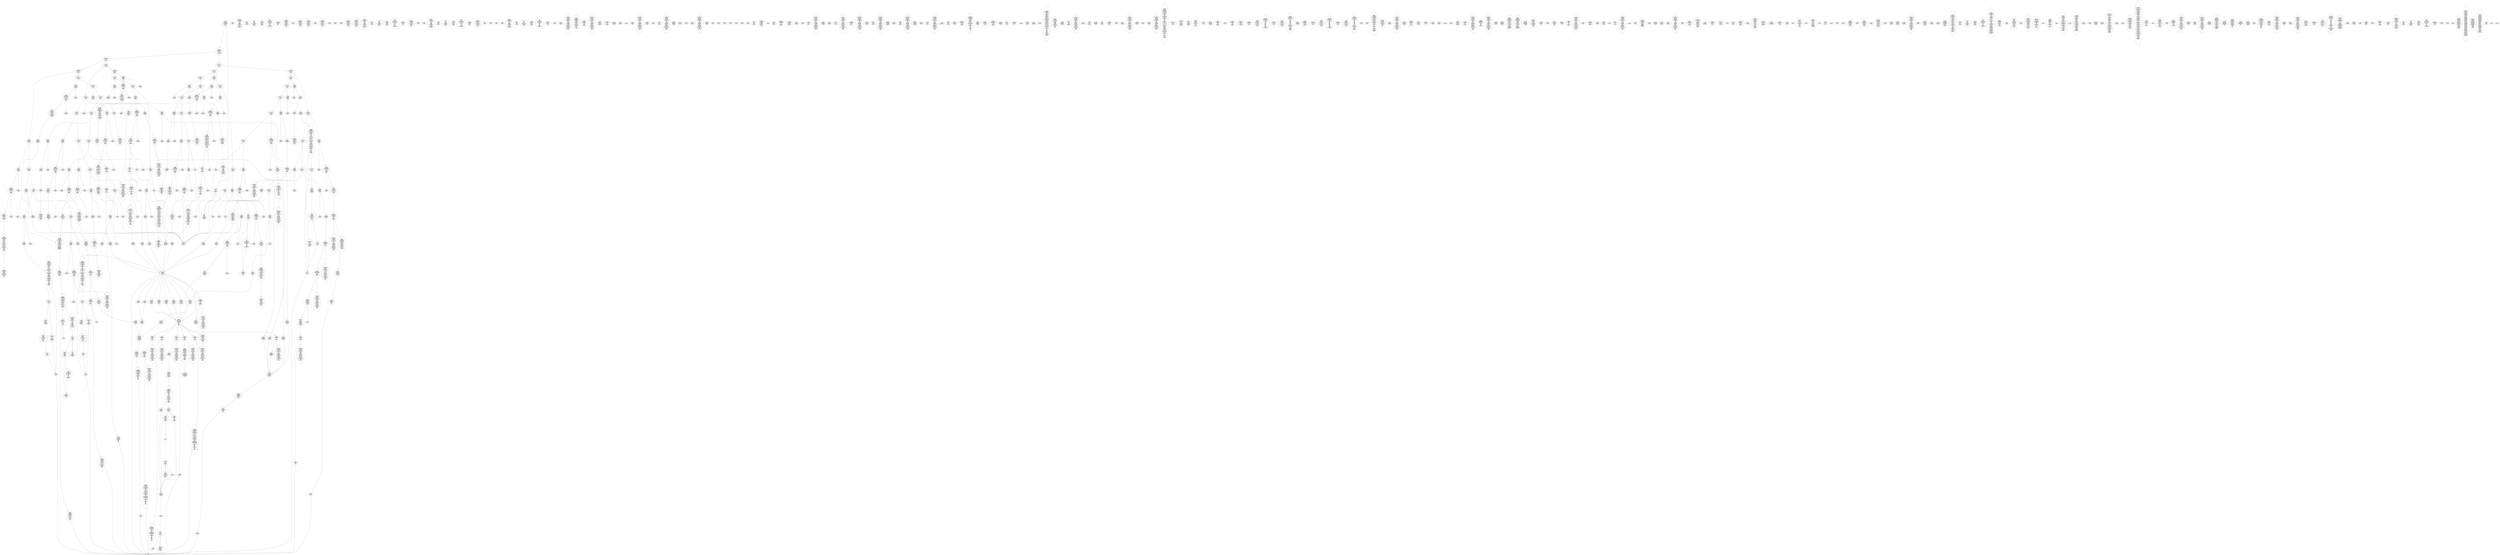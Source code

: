 /* Generated by GvGen v.1.0 (https://www.github.com/stricaud/gvgen) */

digraph G {
compound=true;
   node1 [label="[anywhere]"];
   node2 [label="# 0x0
PUSHX Data
PUSHX Data
MSTORE
PUSHX LogicData
CALLDATASIZE
LT
PUSHX Data
JUMPI
"];
   node3 [label="# 0xd
PUSHX Data
CALLDATALOAD
PUSHX BitData
SHR
PUSHX LogicData
GT
PUSHX Data
JUMPI
"];
   node4 [label="# 0x1e
PUSHX LogicData
GT
PUSHX Data
JUMPI
"];
   node5 [label="# 0x29
PUSHX LogicData
GT
PUSHX Data
JUMPI
"];
   node6 [label="# 0x34
PUSHX LogicData
EQ
PUSHX Data
JUMPI
"];
   node7 [label="# 0x3f
PUSHX LogicData
EQ
PUSHX Data
JUMPI
"];
   node8 [label="# 0x4a
PUSHX LogicData
EQ
PUSHX Data
JUMPI
"];
   node9 [label="# 0x55
PUSHX LogicData
EQ
PUSHX Data
JUMPI
"];
   node10 [label="# 0x60
PUSHX LogicData
EQ
PUSHX Data
JUMPI
"];
   node11 [label="# 0x6b
PUSHX Data
JUMP
"];
   node12 [label="# 0x6f
JUMPDEST
PUSHX LogicData
EQ
PUSHX Data
JUMPI
"];
   node13 [label="# 0x7b
PUSHX LogicData
EQ
PUSHX Data
JUMPI
"];
   node14 [label="# 0x86
PUSHX LogicData
EQ
PUSHX Data
JUMPI
"];
   node15 [label="# 0x91
PUSHX LogicData
EQ
PUSHX Data
JUMPI
"];
   node16 [label="# 0x9c
PUSHX Data
JUMP
"];
   node17 [label="# 0xa0
JUMPDEST
PUSHX LogicData
GT
PUSHX Data
JUMPI
"];
   node18 [label="# 0xac
PUSHX LogicData
EQ
PUSHX Data
JUMPI
"];
   node19 [label="# 0xb7
PUSHX LogicData
EQ
PUSHX Data
JUMPI
"];
   node20 [label="# 0xc2
PUSHX LogicData
EQ
PUSHX Data
JUMPI
"];
   node21 [label="# 0xcd
PUSHX LogicData
EQ
PUSHX Data
JUMPI
"];
   node22 [label="# 0xd8
PUSHX LogicData
EQ
PUSHX Data
JUMPI
"];
   node23 [label="# 0xe3
PUSHX Data
JUMP
"];
   node24 [label="# 0xe7
JUMPDEST
PUSHX LogicData
EQ
PUSHX Data
JUMPI
"];
   node25 [label="# 0xf3
PUSHX LogicData
EQ
PUSHX Data
JUMPI
"];
   node26 [label="# 0xfe
PUSHX LogicData
EQ
PUSHX Data
JUMPI
"];
   node27 [label="# 0x109
PUSHX LogicData
EQ
PUSHX Data
JUMPI
"];
   node28 [label="# 0x114
PUSHX Data
JUMP
"];
   node29 [label="# 0x118
JUMPDEST
PUSHX LogicData
GT
PUSHX Data
JUMPI
"];
   node30 [label="# 0x124
PUSHX LogicData
GT
PUSHX Data
JUMPI
"];
   node31 [label="# 0x12f
PUSHX LogicData
EQ
PUSHX Data
JUMPI
"];
   node32 [label="# 0x13a
PUSHX LogicData
EQ
PUSHX Data
JUMPI
"];
   node33 [label="# 0x145
PUSHX LogicData
EQ
PUSHX Data
JUMPI
"];
   node34 [label="# 0x150
PUSHX LogicData
EQ
PUSHX Data
JUMPI
"];
   node35 [label="# 0x15b
PUSHX LogicData
EQ
PUSHX Data
JUMPI
"];
   node36 [label="# 0x166
PUSHX Data
JUMP
"];
   node37 [label="# 0x16a
JUMPDEST
PUSHX LogicData
EQ
PUSHX Data
JUMPI
"];
   node38 [label="# 0x176
PUSHX LogicData
EQ
PUSHX Data
JUMPI
"];
   node39 [label="# 0x181
PUSHX LogicData
EQ
PUSHX Data
JUMPI
"];
   node40 [label="# 0x18c
PUSHX LogicData
EQ
PUSHX Data
JUMPI
"];
   node41 [label="# 0x197
PUSHX Data
JUMP
"];
   node42 [label="# 0x19b
JUMPDEST
PUSHX LogicData
GT
PUSHX Data
JUMPI
"];
   node43 [label="# 0x1a7
PUSHX LogicData
EQ
PUSHX Data
JUMPI
"];
   node44 [label="# 0x1b2
PUSHX LogicData
EQ
PUSHX Data
JUMPI
"];
   node45 [label="# 0x1bd
PUSHX LogicData
EQ
PUSHX Data
JUMPI
"];
   node46 [label="# 0x1c8
PUSHX LogicData
EQ
PUSHX Data
JUMPI
"];
   node47 [label="# 0x1d3
PUSHX LogicData
EQ
PUSHX Data
JUMPI
"];
   node48 [label="# 0x1de
PUSHX Data
JUMP
"];
   node49 [label="# 0x1e2
JUMPDEST
PUSHX LogicData
EQ
PUSHX Data
JUMPI
"];
   node50 [label="# 0x1ee
PUSHX LogicData
EQ
PUSHX Data
JUMPI
"];
   node51 [label="# 0x1f9
PUSHX LogicData
EQ
PUSHX Data
JUMPI
"];
   node52 [label="# 0x204
PUSHX LogicData
EQ
PUSHX Data
JUMPI
"];
   node53 [label="# 0x20f
JUMPDEST
PUSHX Data
REVERT
"];
   node54 [label="# 0x214
JUMPDEST
CALLVALUE
ISZERO
PUSHX Data
JUMPI
"];
   node55 [label="# 0x21c
PUSHX Data
REVERT
"];
   node56 [label="# 0x220
JUMPDEST
PUSHX Data
PUSHX ArithData
CALLDATASIZE
SUB
PUSHX LogicData
LT
ISZERO
PUSHX Data
JUMPI
"];
   node57 [label="# 0x233
PUSHX Data
REVERT
"];
   node58 [label="# 0x237
JUMPDEST
ADD
CALLDATALOAD
PUSHX BitData
NOT
AND
PUSHX ArithData
ADD
PUSHX Data
JUMP
"];
   node59 [label="# 0x26c
JUMPDEST
PUSHX MemData
MLOAD
ISZERO
ISZERO
MSTORE
PUSHX ArithData
ADD
PUSHX MemData
MLOAD
SUB
RETURN
"];
   node60 [label="# 0x284
JUMPDEST
CALLVALUE
ISZERO
PUSHX Data
JUMPI
"];
   node61 [label="# 0x28c
PUSHX Data
REVERT
"];
   node62 [label="# 0x290
JUMPDEST
PUSHX Data
PUSHX Data
JUMP
"];
   node63 [label="# 0x299
JUMPDEST
STOP
"];
   node64 [label="# 0x29b
JUMPDEST
CALLVALUE
ISZERO
PUSHX Data
JUMPI
"];
   node65 [label="# 0x2a3
PUSHX Data
REVERT
"];
   node66 [label="# 0x2a7
JUMPDEST
PUSHX Data
PUSHX Data
JUMP
"];
   node67 [label="# 0x2b0
JUMPDEST
PUSHX MemData
MLOAD
PUSHX ArithData
ADD
SUB
MSTORE
MLOAD
MSTORE
PUSHX ArithData
ADD
MLOAD
PUSHX ArithData
ADD
PUSHX Data
"];
   node68 [label="# 0x2d5
JUMPDEST
LT
ISZERO
PUSHX Data
JUMPI
"];
   node69 [label="# 0x2de
ADD
MLOAD
ADD
MSTORE
PUSHX ArithData
ADD
PUSHX Data
JUMP
"];
   node70 [label="# 0x2f0
JUMPDEST
ADD
PUSHX BitData
AND
ISZERO
PUSHX Data
JUMPI
"];
   node71 [label="# 0x304
SUB
MLOAD
PUSHX ArithData
PUSHX ArithData
SUB
PUSHX ArithData
EXP
SUB
NOT
AND
MSTORE
PUSHX ArithData
ADD
"];
   node72 [label="# 0x31d
JUMPDEST
PUSHX MemData
MLOAD
SUB
RETURN
"];
   node73 [label="# 0x32b
JUMPDEST
CALLVALUE
ISZERO
PUSHX Data
JUMPI
"];
   node74 [label="# 0x333
PUSHX Data
REVERT
"];
   node75 [label="# 0x337
JUMPDEST
PUSHX Data
PUSHX ArithData
CALLDATASIZE
SUB
PUSHX LogicData
LT
ISZERO
PUSHX Data
JUMPI
"];
   node76 [label="# 0x34a
PUSHX Data
REVERT
"];
   node77 [label="# 0x34e
JUMPDEST
ADD
CALLDATALOAD
PUSHX ArithData
ADD
PUSHX Data
JUMP
"];
   node78 [label="# 0x364
JUMPDEST
PUSHX MemData
MLOAD
PUSHX BitData
AND
MSTORE
PUSHX ArithData
ADD
PUSHX MemData
MLOAD
SUB
RETURN
"];
   node79 [label="# 0x390
JUMPDEST
CALLVALUE
ISZERO
PUSHX Data
JUMPI
"];
   node80 [label="# 0x398
PUSHX Data
REVERT
"];
   node81 [label="# 0x39c
JUMPDEST
PUSHX Data
PUSHX ArithData
CALLDATASIZE
SUB
PUSHX LogicData
LT
ISZERO
PUSHX Data
JUMPI
"];
   node82 [label="# 0x3af
PUSHX Data
REVERT
"];
   node83 [label="# 0x3b3
JUMPDEST
ADD
CALLDATALOAD
PUSHX BitData
AND
PUSHX ArithData
ADD
CALLDATALOAD
PUSHX ArithData
ADD
PUSHX Data
JUMP
"];
   node84 [label="# 0x3e9
JUMPDEST
STOP
"];
   node85 [label="# 0x3eb
JUMPDEST
CALLVALUE
ISZERO
PUSHX Data
JUMPI
"];
   node86 [label="# 0x3f3
PUSHX Data
REVERT
"];
   node87 [label="# 0x3f7
JUMPDEST
PUSHX Data
PUSHX Data
JUMP
"];
   node88 [label="# 0x400
JUMPDEST
PUSHX MemData
MLOAD
MSTORE
PUSHX ArithData
ADD
PUSHX MemData
MLOAD
SUB
RETURN
"];
   node89 [label="# 0x416
JUMPDEST
CALLVALUE
ISZERO
PUSHX Data
JUMPI
"];
   node90 [label="# 0x41e
PUSHX Data
REVERT
"];
   node91 [label="# 0x422
JUMPDEST
PUSHX Data
PUSHX Data
JUMP
"];
   node92 [label="# 0x42b
JUMPDEST
PUSHX MemData
MLOAD
MSTORE
PUSHX ArithData
ADD
PUSHX MemData
MLOAD
SUB
RETURN
"];
   node93 [label="# 0x441
JUMPDEST
CALLVALUE
ISZERO
PUSHX Data
JUMPI
"];
   node94 [label="# 0x449
PUSHX Data
REVERT
"];
   node95 [label="# 0x44d
JUMPDEST
PUSHX Data
PUSHX Data
JUMP
"];
   node96 [label="# 0x456
JUMPDEST
PUSHX MemData
MLOAD
MSTORE
PUSHX ArithData
ADD
PUSHX MemData
MLOAD
SUB
RETURN
"];
   node97 [label="# 0x46c
JUMPDEST
CALLVALUE
ISZERO
PUSHX Data
JUMPI
"];
   node98 [label="# 0x474
PUSHX Data
REVERT
"];
   node99 [label="# 0x478
JUMPDEST
PUSHX Data
PUSHX ArithData
CALLDATASIZE
SUB
PUSHX LogicData
LT
ISZERO
PUSHX Data
JUMPI
"];
   node100 [label="# 0x48b
PUSHX Data
REVERT
"];
   node101 [label="# 0x48f
JUMPDEST
ADD
CALLDATALOAD
PUSHX BitData
AND
PUSHX ArithData
ADD
CALLDATALOAD
PUSHX BitData
AND
PUSHX ArithData
ADD
CALLDATALOAD
PUSHX ArithData
ADD
PUSHX Data
JUMP
"];
   node102 [label="# 0x4e5
JUMPDEST
STOP
"];
   node103 [label="# 0x4e7
JUMPDEST
CALLVALUE
ISZERO
PUSHX Data
JUMPI
"];
   node104 [label="# 0x4ef
PUSHX Data
REVERT
"];
   node105 [label="# 0x4f3
JUMPDEST
PUSHX Data
PUSHX ArithData
CALLDATASIZE
SUB
PUSHX LogicData
LT
ISZERO
PUSHX Data
JUMPI
"];
   node106 [label="# 0x506
PUSHX Data
REVERT
"];
   node107 [label="# 0x50a
JUMPDEST
ADD
CALLDATALOAD
PUSHX BitData
AND
PUSHX ArithData
ADD
CALLDATALOAD
PUSHX ArithData
ADD
PUSHX Data
JUMP
"];
   node108 [label="# 0x540
JUMPDEST
PUSHX MemData
MLOAD
MSTORE
PUSHX ArithData
ADD
PUSHX MemData
MLOAD
SUB
RETURN
"];
   node109 [label="# 0x556
JUMPDEST
CALLVALUE
ISZERO
PUSHX Data
JUMPI
"];
   node110 [label="# 0x55e
PUSHX Data
REVERT
"];
   node111 [label="# 0x562
JUMPDEST
PUSHX Data
PUSHX Data
JUMP
"];
   node112 [label="# 0x56b
JUMPDEST
PUSHX MemData
MLOAD
MSTORE
PUSHX ArithData
ADD
PUSHX MemData
MLOAD
SUB
RETURN
"];
   node113 [label="# 0x581
JUMPDEST
CALLVALUE
ISZERO
PUSHX Data
JUMPI
"];
   node114 [label="# 0x589
PUSHX Data
REVERT
"];
   node115 [label="# 0x58d
JUMPDEST
PUSHX Data
PUSHX ArithData
CALLDATASIZE
SUB
PUSHX LogicData
LT
ISZERO
PUSHX Data
JUMPI
"];
   node116 [label="# 0x5a0
PUSHX Data
REVERT
"];
   node117 [label="# 0x5a4
JUMPDEST
ADD
CALLDATALOAD
PUSHX ArithData
ADD
PUSHX LogicData
GT
ISZERO
PUSHX Data
JUMPI
"];
   node118 [label="# 0x5bd
PUSHX Data
REVERT
"];
   node119 [label="# 0x5c1
JUMPDEST
ADD
PUSHX ArithData
ADD
GT
ISZERO
PUSHX Data
JUMPI
"];
   node120 [label="# 0x5cf
PUSHX Data
REVERT
"];
   node121 [label="# 0x5d3
JUMPDEST
CALLDATALOAD
PUSHX ArithData
ADD
PUSHX ArithData
MUL
ADD
GT
PUSHX LogicData
GT
OR
ISZERO
PUSHX Data
JUMPI
"];
   node122 [label="# 0x5f1
PUSHX Data
REVERT
"];
   node123 [label="# 0x5f5
JUMPDEST
PUSHX ArithData
ADD
PUSHX ArithData
DIV
MUL
PUSHX ArithData
ADD
PUSHX MemData
MLOAD
ADD
PUSHX Data
MSTORE
MSTORE
PUSHX ArithData
ADD
CALLDATACOPY
PUSHX Data
ADD
MSTORE
PUSHX BitData
NOT
PUSHX ArithData
ADD
AND
ADD
PUSHX Data
JUMP
"];
   node124 [label="# 0x647
JUMPDEST
STOP
"];
   node125 [label="# 0x649
JUMPDEST
CALLVALUE
ISZERO
PUSHX Data
JUMPI
"];
   node126 [label="# 0x651
PUSHX Data
REVERT
"];
   node127 [label="# 0x655
JUMPDEST
PUSHX Data
PUSHX Data
JUMP
"];
   node128 [label="# 0x65e
JUMPDEST
STOP
"];
   node129 [label="# 0x660
JUMPDEST
CALLVALUE
ISZERO
PUSHX Data
JUMPI
"];
   node130 [label="# 0x668
PUSHX Data
REVERT
"];
   node131 [label="# 0x66c
JUMPDEST
PUSHX Data
PUSHX ArithData
CALLDATASIZE
SUB
PUSHX LogicData
LT
ISZERO
PUSHX Data
JUMPI
"];
   node132 [label="# 0x67f
PUSHX Data
REVERT
"];
   node133 [label="# 0x683
JUMPDEST
ADD
CALLDATALOAD
PUSHX BitData
AND
PUSHX ArithData
ADD
CALLDATALOAD
PUSHX BitData
AND
PUSHX ArithData
ADD
CALLDATALOAD
PUSHX ArithData
ADD
PUSHX Data
JUMP
"];
   node134 [label="# 0x6d9
JUMPDEST
STOP
"];
   node135 [label="# 0x6db
JUMPDEST
CALLVALUE
ISZERO
PUSHX Data
JUMPI
"];
   node136 [label="# 0x6e3
PUSHX Data
REVERT
"];
   node137 [label="# 0x6e7
JUMPDEST
PUSHX Data
PUSHX ArithData
CALLDATASIZE
SUB
PUSHX LogicData
LT
ISZERO
PUSHX Data
JUMPI
"];
   node138 [label="# 0x6fa
PUSHX Data
REVERT
"];
   node139 [label="# 0x6fe
JUMPDEST
ADD
CALLDATALOAD
PUSHX ArithData
ADD
PUSHX Data
JUMP
"];
   node140 [label="# 0x714
JUMPDEST
PUSHX MemData
MLOAD
MSTORE
PUSHX ArithData
ADD
PUSHX MemData
MLOAD
SUB
RETURN
"];
   node141 [label="# 0x72a
JUMPDEST
CALLVALUE
ISZERO
PUSHX Data
JUMPI
"];
   node142 [label="# 0x732
PUSHX Data
REVERT
"];
   node143 [label="# 0x736
JUMPDEST
PUSHX Data
PUSHX ArithData
CALLDATASIZE
SUB
PUSHX LogicData
LT
ISZERO
PUSHX Data
JUMPI
"];
   node144 [label="# 0x749
PUSHX Data
REVERT
"];
   node145 [label="# 0x74d
JUMPDEST
ADD
CALLDATALOAD
PUSHX ArithData
ADD
PUSHX Data
JUMP
"];
   node146 [label="# 0x763
JUMPDEST
PUSHX MemData
MLOAD
PUSHX BitData
AND
MSTORE
PUSHX ArithData
ADD
PUSHX MemData
MLOAD
SUB
RETURN
"];
   node147 [label="# 0x78f
JUMPDEST
CALLVALUE
ISZERO
PUSHX Data
JUMPI
"];
   node148 [label="# 0x797
PUSHX Data
REVERT
"];
   node149 [label="# 0x79b
JUMPDEST
PUSHX Data
PUSHX Data
JUMP
"];
   node150 [label="# 0x7a4
JUMPDEST
PUSHX MemData
MLOAD
ISZERO
ISZERO
MSTORE
PUSHX ArithData
ADD
PUSHX MemData
MLOAD
SUB
RETURN
"];
   node151 [label="# 0x7bc
JUMPDEST
CALLVALUE
ISZERO
PUSHX Data
JUMPI
"];
   node152 [label="# 0x7c4
PUSHX Data
REVERT
"];
   node153 [label="# 0x7c8
JUMPDEST
PUSHX Data
PUSHX Data
JUMP
"];
   node154 [label="# 0x7d1
JUMPDEST
PUSHX MemData
MLOAD
PUSHX ArithData
ADD
SUB
MSTORE
MLOAD
MSTORE
PUSHX ArithData
ADD
MLOAD
PUSHX ArithData
ADD
PUSHX Data
"];
   node155 [label="# 0x7f6
JUMPDEST
LT
ISZERO
PUSHX Data
JUMPI
"];
   node156 [label="# 0x7ff
ADD
MLOAD
ADD
MSTORE
PUSHX ArithData
ADD
PUSHX Data
JUMP
"];
   node157 [label="# 0x811
JUMPDEST
ADD
PUSHX BitData
AND
ISZERO
PUSHX Data
JUMPI
"];
   node158 [label="# 0x825
SUB
MLOAD
PUSHX ArithData
PUSHX ArithData
SUB
PUSHX ArithData
EXP
SUB
NOT
AND
MSTORE
PUSHX ArithData
ADD
"];
   node159 [label="# 0x83e
JUMPDEST
PUSHX MemData
MLOAD
SUB
RETURN
"];
   node160 [label="# 0x84c
JUMPDEST
CALLVALUE
ISZERO
PUSHX Data
JUMPI
"];
   node161 [label="# 0x854
PUSHX Data
REVERT
"];
   node162 [label="# 0x858
JUMPDEST
PUSHX Data
PUSHX ArithData
CALLDATASIZE
SUB
PUSHX LogicData
LT
ISZERO
PUSHX Data
JUMPI
"];
   node163 [label="# 0x86b
PUSHX Data
REVERT
"];
   node164 [label="# 0x86f
JUMPDEST
ADD
CALLDATALOAD
PUSHX BitData
AND
PUSHX ArithData
ADD
PUSHX Data
JUMP
"];
   node165 [label="# 0x89b
JUMPDEST
PUSHX MemData
MLOAD
MSTORE
PUSHX ArithData
ADD
PUSHX MemData
MLOAD
SUB
RETURN
"];
   node166 [label="# 0x8b1
JUMPDEST
CALLVALUE
ISZERO
PUSHX Data
JUMPI
"];
   node167 [label="# 0x8b9
PUSHX Data
REVERT
"];
   node168 [label="# 0x8bd
JUMPDEST
PUSHX Data
PUSHX Data
JUMP
"];
   node169 [label="# 0x8c6
JUMPDEST
STOP
"];
   node170 [label="# 0x8c8
JUMPDEST
CALLVALUE
ISZERO
PUSHX Data
JUMPI
"];
   node171 [label="# 0x8d0
PUSHX Data
REVERT
"];
   node172 [label="# 0x8d4
JUMPDEST
PUSHX Data
PUSHX Data
JUMP
"];
   node173 [label="# 0x8dd
JUMPDEST
STOP
"];
   node174 [label="# 0x8df
JUMPDEST
CALLVALUE
ISZERO
PUSHX Data
JUMPI
"];
   node175 [label="# 0x8e7
PUSHX Data
REVERT
"];
   node176 [label="# 0x8eb
JUMPDEST
PUSHX Data
PUSHX Data
JUMP
"];
   node177 [label="# 0x8f4
JUMPDEST
PUSHX MemData
MLOAD
PUSHX BitData
AND
MSTORE
PUSHX ArithData
ADD
PUSHX MemData
MLOAD
SUB
RETURN
"];
   node178 [label="# 0x920
JUMPDEST
CALLVALUE
ISZERO
PUSHX Data
JUMPI
"];
   node179 [label="# 0x928
PUSHX Data
REVERT
"];
   node180 [label="# 0x92c
JUMPDEST
PUSHX Data
PUSHX Data
JUMP
"];
   node181 [label="# 0x935
JUMPDEST
PUSHX MemData
MLOAD
MSTORE
PUSHX ArithData
ADD
PUSHX MemData
MLOAD
SUB
RETURN
"];
   node182 [label="# 0x94b
JUMPDEST
CALLVALUE
ISZERO
PUSHX Data
JUMPI
"];
   node183 [label="# 0x953
PUSHX Data
REVERT
"];
   node184 [label="# 0x957
JUMPDEST
PUSHX Data
PUSHX Data
JUMP
"];
   node185 [label="# 0x960
JUMPDEST
PUSHX MemData
MLOAD
PUSHX ArithData
ADD
SUB
MSTORE
MLOAD
MSTORE
PUSHX ArithData
ADD
MLOAD
PUSHX ArithData
ADD
PUSHX Data
"];
   node186 [label="# 0x985
JUMPDEST
LT
ISZERO
PUSHX Data
JUMPI
"];
   node187 [label="# 0x98e
ADD
MLOAD
ADD
MSTORE
PUSHX ArithData
ADD
PUSHX Data
JUMP
"];
   node188 [label="# 0x9a0
JUMPDEST
ADD
PUSHX BitData
AND
ISZERO
PUSHX Data
JUMPI
"];
   node189 [label="# 0x9b4
SUB
MLOAD
PUSHX ArithData
PUSHX ArithData
SUB
PUSHX ArithData
EXP
SUB
NOT
AND
MSTORE
PUSHX ArithData
ADD
"];
   node190 [label="# 0x9cd
JUMPDEST
PUSHX MemData
MLOAD
SUB
RETURN
"];
   node191 [label="# 0x9db
JUMPDEST
CALLVALUE
ISZERO
PUSHX Data
JUMPI
"];
   node192 [label="# 0x9e3
PUSHX Data
REVERT
"];
   node193 [label="# 0x9e7
JUMPDEST
PUSHX Data
PUSHX Data
JUMP
"];
   node194 [label="# 0x9f0
JUMPDEST
PUSHX MemData
MLOAD
MSTORE
PUSHX ArithData
ADD
PUSHX MemData
MLOAD
SUB
RETURN
"];
   node195 [label="# 0xa06
JUMPDEST
PUSHX Data
PUSHX ArithData
CALLDATASIZE
SUB
PUSHX LogicData
LT
ISZERO
PUSHX Data
JUMPI
"];
   node196 [label="# 0xa18
PUSHX Data
REVERT
"];
   node197 [label="# 0xa1c
JUMPDEST
ADD
CALLDATALOAD
PUSHX ArithData
ADD
PUSHX Data
JUMP
"];
   node198 [label="# 0xa32
JUMPDEST
STOP
"];
   node199 [label="# 0xa34
JUMPDEST
CALLVALUE
ISZERO
PUSHX Data
JUMPI
"];
   node200 [label="# 0xa3c
PUSHX Data
REVERT
"];
   node201 [label="# 0xa40
JUMPDEST
PUSHX Data
PUSHX ArithData
CALLDATASIZE
SUB
PUSHX LogicData
LT
ISZERO
PUSHX Data
JUMPI
"];
   node202 [label="# 0xa53
PUSHX Data
REVERT
"];
   node203 [label="# 0xa57
JUMPDEST
ADD
CALLDATALOAD
PUSHX BitData
AND
PUSHX ArithData
ADD
CALLDATALOAD
ISZERO
ISZERO
PUSHX ArithData
ADD
PUSHX Data
JUMP
"];
   node204 [label="# 0xa8f
JUMPDEST
STOP
"];
   node205 [label="# 0xa91
JUMPDEST
CALLVALUE
ISZERO
PUSHX Data
JUMPI
"];
   node206 [label="# 0xa99
PUSHX Data
REVERT
"];
   node207 [label="# 0xa9d
JUMPDEST
PUSHX Data
PUSHX ArithData
CALLDATASIZE
SUB
PUSHX LogicData
LT
ISZERO
PUSHX Data
JUMPI
"];
   node208 [label="# 0xab0
PUSHX Data
REVERT
"];
   node209 [label="# 0xab4
JUMPDEST
ADD
CALLDATALOAD
PUSHX ArithData
ADD
PUSHX Data
JUMP
"];
   node210 [label="# 0xaca
JUMPDEST
STOP
"];
   node211 [label="# 0xacc
JUMPDEST
CALLVALUE
ISZERO
PUSHX Data
JUMPI
"];
   node212 [label="# 0xad4
PUSHX Data
REVERT
"];
   node213 [label="# 0xad8
JUMPDEST
PUSHX Data
PUSHX ArithData
CALLDATASIZE
SUB
PUSHX LogicData
LT
ISZERO
PUSHX Data
JUMPI
"];
   node214 [label="# 0xaeb
PUSHX Data
REVERT
"];
   node215 [label="# 0xaef
JUMPDEST
ADD
CALLDATALOAD
PUSHX BitData
AND
PUSHX ArithData
ADD
CALLDATALOAD
PUSHX BitData
AND
PUSHX ArithData
ADD
CALLDATALOAD
PUSHX ArithData
ADD
CALLDATALOAD
PUSHX ArithData
ADD
PUSHX LogicData
GT
ISZERO
PUSHX Data
JUMPI
"];
   node216 [label="# 0xb52
PUSHX Data
REVERT
"];
   node217 [label="# 0xb56
JUMPDEST
ADD
PUSHX ArithData
ADD
GT
ISZERO
PUSHX Data
JUMPI
"];
   node218 [label="# 0xb64
PUSHX Data
REVERT
"];
   node219 [label="# 0xb68
JUMPDEST
CALLDATALOAD
PUSHX ArithData
ADD
PUSHX ArithData
MUL
ADD
GT
PUSHX LogicData
GT
OR
ISZERO
PUSHX Data
JUMPI
"];
   node220 [label="# 0xb86
PUSHX Data
REVERT
"];
   node221 [label="# 0xb8a
JUMPDEST
PUSHX ArithData
ADD
PUSHX ArithData
DIV
MUL
PUSHX ArithData
ADD
PUSHX MemData
MLOAD
ADD
PUSHX Data
MSTORE
MSTORE
PUSHX ArithData
ADD
CALLDATACOPY
PUSHX Data
ADD
MSTORE
PUSHX BitData
NOT
PUSHX ArithData
ADD
AND
ADD
PUSHX Data
JUMP
"];
   node222 [label="# 0xbdc
JUMPDEST
STOP
"];
   node223 [label="# 0xbde
JUMPDEST
CALLVALUE
ISZERO
PUSHX Data
JUMPI
"];
   node224 [label="# 0xbe6
PUSHX Data
REVERT
"];
   node225 [label="# 0xbea
JUMPDEST
PUSHX Data
PUSHX ArithData
CALLDATASIZE
SUB
PUSHX LogicData
LT
ISZERO
PUSHX Data
JUMPI
"];
   node226 [label="# 0xbfd
PUSHX Data
REVERT
"];
   node227 [label="# 0xc01
JUMPDEST
ADD
CALLDATALOAD
PUSHX ArithData
ADD
PUSHX Data
JUMP
"];
   node228 [label="# 0xc17
JUMPDEST
PUSHX MemData
MLOAD
ISZERO
ISZERO
MSTORE
PUSHX ArithData
ADD
PUSHX MemData
MLOAD
SUB
RETURN
"];
   node229 [label="# 0xc2f
JUMPDEST
CALLVALUE
ISZERO
PUSHX Data
JUMPI
"];
   node230 [label="# 0xc37
PUSHX Data
REVERT
"];
   node231 [label="# 0xc3b
JUMPDEST
PUSHX Data
PUSHX ArithData
CALLDATASIZE
SUB
PUSHX LogicData
LT
ISZERO
PUSHX Data
JUMPI
"];
   node232 [label="# 0xc4e
PUSHX Data
REVERT
"];
   node233 [label="# 0xc52
JUMPDEST
ADD
CALLDATALOAD
PUSHX ArithData
ADD
PUSHX Data
JUMP
"];
   node234 [label="# 0xc68
JUMPDEST
PUSHX MemData
MLOAD
PUSHX ArithData
ADD
SUB
MSTORE
MLOAD
MSTORE
PUSHX ArithData
ADD
MLOAD
PUSHX ArithData
ADD
PUSHX Data
"];
   node235 [label="# 0xc8d
JUMPDEST
LT
ISZERO
PUSHX Data
JUMPI
"];
   node236 [label="# 0xc96
ADD
MLOAD
ADD
MSTORE
PUSHX ArithData
ADD
PUSHX Data
JUMP
"];
   node237 [label="# 0xca8
JUMPDEST
ADD
PUSHX BitData
AND
ISZERO
PUSHX Data
JUMPI
"];
   node238 [label="# 0xcbc
SUB
MLOAD
PUSHX ArithData
PUSHX ArithData
SUB
PUSHX ArithData
EXP
SUB
NOT
AND
MSTORE
PUSHX ArithData
ADD
"];
   node239 [label="# 0xcd5
JUMPDEST
PUSHX MemData
MLOAD
SUB
RETURN
"];
   node240 [label="# 0xce3
JUMPDEST
CALLVALUE
ISZERO
PUSHX Data
JUMPI
"];
   node241 [label="# 0xceb
PUSHX Data
REVERT
"];
   node242 [label="# 0xcef
JUMPDEST
PUSHX Data
PUSHX Data
JUMP
"];
   node243 [label="# 0xcf8
JUMPDEST
PUSHX MemData
MLOAD
MSTORE
PUSHX ArithData
ADD
PUSHX MemData
MLOAD
SUB
RETURN
"];
   node244 [label="# 0xd0e
JUMPDEST
CALLVALUE
ISZERO
PUSHX Data
JUMPI
"];
   node245 [label="# 0xd16
PUSHX Data
REVERT
"];
   node246 [label="# 0xd1a
JUMPDEST
PUSHX Data
PUSHX Data
JUMP
"];
   node247 [label="# 0xd23
JUMPDEST
PUSHX MemData
MLOAD
PUSHX ArithData
ADD
SUB
MSTORE
MLOAD
MSTORE
PUSHX ArithData
ADD
MLOAD
PUSHX ArithData
ADD
PUSHX Data
"];
   node248 [label="# 0xd48
JUMPDEST
LT
ISZERO
PUSHX Data
JUMPI
"];
   node249 [label="# 0xd51
ADD
MLOAD
ADD
MSTORE
PUSHX ArithData
ADD
PUSHX Data
JUMP
"];
   node250 [label="# 0xd63
JUMPDEST
ADD
PUSHX BitData
AND
ISZERO
PUSHX Data
JUMPI
"];
   node251 [label="# 0xd77
SUB
MLOAD
PUSHX ArithData
PUSHX ArithData
SUB
PUSHX ArithData
EXP
SUB
NOT
AND
MSTORE
PUSHX ArithData
ADD
"];
   node252 [label="# 0xd90
JUMPDEST
PUSHX MemData
MLOAD
SUB
RETURN
"];
   node253 [label="# 0xd9e
JUMPDEST
CALLVALUE
ISZERO
PUSHX Data
JUMPI
"];
   node254 [label="# 0xda6
PUSHX Data
REVERT
"];
   node255 [label="# 0xdaa
JUMPDEST
PUSHX Data
PUSHX Data
JUMP
"];
   node256 [label="# 0xdb3
JUMPDEST
PUSHX MemData
MLOAD
MSTORE
PUSHX ArithData
ADD
PUSHX MemData
MLOAD
SUB
RETURN
"];
   node257 [label="# 0xdc9
JUMPDEST
CALLVALUE
ISZERO
PUSHX Data
JUMPI
"];
   node258 [label="# 0xdd1
PUSHX Data
REVERT
"];
   node259 [label="# 0xdd5
JUMPDEST
PUSHX Data
PUSHX ArithData
CALLDATASIZE
SUB
PUSHX LogicData
LT
ISZERO
PUSHX Data
JUMPI
"];
   node260 [label="# 0xde8
PUSHX Data
REVERT
"];
   node261 [label="# 0xdec
JUMPDEST
ADD
CALLDATALOAD
PUSHX BitData
AND
PUSHX ArithData
ADD
CALLDATALOAD
PUSHX BitData
AND
PUSHX ArithData
ADD
PUSHX Data
JUMP
"];
   node262 [label="# 0xe38
JUMPDEST
PUSHX MemData
MLOAD
ISZERO
ISZERO
MSTORE
PUSHX ArithData
ADD
PUSHX MemData
MLOAD
SUB
RETURN
"];
   node263 [label="# 0xe50
JUMPDEST
CALLVALUE
ISZERO
PUSHX Data
JUMPI
"];
   node264 [label="# 0xe58
PUSHX Data
REVERT
"];
   node265 [label="# 0xe5c
JUMPDEST
PUSHX Data
PUSHX ArithData
CALLDATASIZE
SUB
PUSHX LogicData
LT
ISZERO
PUSHX Data
JUMPI
"];
   node266 [label="# 0xe6f
PUSHX Data
REVERT
"];
   node267 [label="# 0xe73
JUMPDEST
ADD
CALLDATALOAD
PUSHX BitData
AND
PUSHX ArithData
ADD
PUSHX Data
JUMP
"];
   node268 [label="# 0xe9f
JUMPDEST
STOP
"];
   node269 [label="# 0xea1
JUMPDEST
PUSHX Data
PUSHX ArithData
PUSHX BitData
NOT
AND
PUSHX BitData
NOT
AND
MSTORE
PUSHX ArithData
ADD
MSTORE
PUSHX ArithData
ADD
PUSHX Data
SHA3
PUSHX ArithData
SLOAD
PUSHX ArithData
EXP
DIV
PUSHX BitData
AND
JUMP
"];
   node270 [label="# 0xf08
JUMPDEST
PUSHX Data
PUSHX Data
JUMP
"];
   node271 [label="# 0xf10
JUMPDEST
PUSHX BitData
AND
PUSHX Data
PUSHX Data
JUMP
"];
   node272 [label="# 0xf2e
JUMPDEST
PUSHX BitData
AND
EQ
PUSHX Data
JUMPI
"];
   node273 [label="# 0xf4a
PUSHX MemData
MLOAD
PUSHX Data
MSTORE
PUSHX ArithData
ADD
PUSHX ArithData
ADD
SUB
MSTORE
PUSHX Data
MSTORE
PUSHX ArithData
ADD
PUSHX Data
MSTORE
PUSHX ArithData
ADD
PUSHX MemData
MLOAD
SUB
REVERT
"];
   node274 [label="# 0xfb7
JUMPDEST
PUSHX StorData
PUSHX ArithData
SLOAD
PUSHX ArithData
EXP
DIV
PUSHX BitData
AND
ISZERO
PUSHX StorData
PUSHX ArithData
PUSHX ArithData
EXP
SLOAD
PUSHX ArithData
MUL
NOT
AND
ISZERO
ISZERO
MUL
OR
SSTORE
JUMP
"];
   node275 [label="# 0xfe3
JUMPDEST
PUSHX Data
PUSHX StorData
SLOAD
PUSHX ArithData
PUSHX BitData
AND
ISZERO
PUSHX ArithData
MUL
SUB
AND
PUSHX Data
DIV
PUSHX ArithData
ADD
PUSHX ArithData
DIV
MUL
PUSHX ArithData
ADD
PUSHX MemData
MLOAD
ADD
PUSHX Data
MSTORE
MSTORE
PUSHX ArithData
ADD
SLOAD
PUSHX ArithData
PUSHX BitData
AND
ISZERO
PUSHX ArithData
MUL
SUB
AND
PUSHX Data
DIV
ISZERO
PUSHX Data
JUMPI
"];
   node276 [label="# 0x1035
PUSHX LogicData
LT
PUSHX Data
JUMPI
"];
   node277 [label="# 0x103d
PUSHX ArithData
SLOAD
DIV
MUL
MSTORE
PUSHX ArithData
ADD
PUSHX Data
JUMP
"];
   node278 [label="# 0x1050
JUMPDEST
ADD
PUSHX Data
MSTORE
PUSHX Data
PUSHX Data
SHA3
"];
   node279 [label="# 0x105e
JUMPDEST
SLOAD
MSTORE
PUSHX ArithData
ADD
PUSHX ArithData
ADD
GT
PUSHX Data
JUMPI
"];
   node280 [label="# 0x1072
SUB
PUSHX BitData
AND
ADD
"];
   node281 [label="# 0x107b
JUMPDEST
JUMP
"];
   node282 [label="# 0x1085
JUMPDEST
PUSHX Data
PUSHX Data
PUSHX Data
JUMP
"];
   node283 [label="# 0x1090
JUMPDEST
PUSHX Data
JUMPI
"];
   node284 [label="# 0x1095
PUSHX MemData
MLOAD
PUSHX Data
MSTORE
PUSHX ArithData
ADD
PUSHX ArithData
ADD
SUB
MSTORE
PUSHX Data
MSTORE
PUSHX ArithData
ADD
PUSHX Data
PUSHX Data
CODECOPY
PUSHX ArithData
ADD
PUSHX MemData
MLOAD
SUB
REVERT
"];
   node285 [label="# 0x10e5
JUMPDEST
PUSHX Data
PUSHX ArithData
MSTORE
PUSHX ArithData
ADD
MSTORE
PUSHX ArithData
ADD
PUSHX Data
SHA3
PUSHX ArithData
SLOAD
PUSHX ArithData
EXP
DIV
PUSHX BitData
AND
JUMP
"];
   node286 [label="# 0x1120
JUMPDEST
PUSHX Data
PUSHX Data
PUSHX Data
JUMP
"];
   node287 [label="# 0x112b
JUMPDEST
PUSHX BitData
AND
PUSHX BitData
AND
EQ
ISZERO
PUSHX Data
JUMPI
"];
   node288 [label="# 0x1162
PUSHX MemData
MLOAD
PUSHX Data
MSTORE
PUSHX ArithData
ADD
PUSHX ArithData
ADD
SUB
MSTORE
PUSHX Data
MSTORE
PUSHX ArithData
ADD
PUSHX Data
PUSHX Data
CODECOPY
PUSHX ArithData
ADD
PUSHX MemData
MLOAD
SUB
REVERT
"];
   node289 [label="# 0x11b2
JUMPDEST
PUSHX BitData
AND
PUSHX Data
PUSHX Data
JUMP
"];
   node290 [label="# 0x11d1
JUMPDEST
PUSHX BitData
AND
EQ
PUSHX Data
JUMPI
"];
   node291 [label="# 0x11ee
PUSHX Data
PUSHX Data
PUSHX Data
JUMP
"];
   node292 [label="# 0x11fa
JUMPDEST
PUSHX Data
JUMP
"];
   node293 [label="# 0x11ff
JUMPDEST
"];
   node294 [label="# 0x1200
JUMPDEST
PUSHX Data
JUMPI
"];
   node295 [label="# 0x1205
PUSHX MemData
MLOAD
PUSHX Data
MSTORE
PUSHX ArithData
ADD
PUSHX ArithData
ADD
SUB
MSTORE
PUSHX Data
MSTORE
PUSHX ArithData
ADD
PUSHX Data
PUSHX Data
CODECOPY
PUSHX ArithData
ADD
PUSHX MemData
MLOAD
SUB
REVERT
"];
   node296 [label="# 0x1255
JUMPDEST
PUSHX Data
PUSHX Data
JUMP
"];
   node297 [label="# 0x125f
JUMPDEST
JUMP
"];
   node298 [label="# 0x1264
JUMPDEST
PUSHX Data
PUSHX LogicData
TIMESTAMP
LT
ISZERO
PUSHX Data
JUMPI
"];
   node299 [label="# 0x1273
PUSHX MemData
MLOAD
PUSHX Data
MSTORE
PUSHX ArithData
ADD
PUSHX ArithData
ADD
SUB
MSTORE
PUSHX Data
MSTORE
PUSHX ArithData
ADD
PUSHX Data
PUSHX Data
CODECOPY
PUSHX ArithData
ADD
PUSHX MemData
MLOAD
SUB
REVERT
"];
   node300 [label="# 0x12c3
JUMPDEST
PUSHX Data
PUSHX Data
PUSHX Data
JUMP
"];
   node301 [label="# 0x12ce
JUMPDEST
LT
PUSHX Data
JUMPI
"];
   node302 [label="# 0x12d4
PUSHX MemData
MLOAD
PUSHX Data
MSTORE
PUSHX ArithData
ADD
PUSHX ArithData
ADD
SUB
MSTORE
PUSHX Data
MSTORE
PUSHX ArithData
ADD
PUSHX Data
PUSHX Data
CODECOPY
PUSHX ArithData
ADD
PUSHX MemData
MLOAD
SUB
REVERT
"];
   node303 [label="# 0x1324
JUMPDEST
PUSHX Data
PUSHX Data
PUSHX Data
JUMP
"];
   node304 [label="# 0x132e
JUMPDEST
PUSHX Data
JUMP
"];
   node305 [label="# 0x1338
JUMPDEST
PUSHX Data
PUSHX Data
PUSHX Data
PUSHX Data
JUMP
"];
   node306 [label="# 0x1344
JUMPDEST
JUMP
"];
   node307 [label="# 0x1349
JUMPDEST
PUSHX Data
JUMP
"];
   node308 [label="# 0x1351
JUMPDEST
PUSHX Data
PUSHX Data
PUSHX Data
JUMP
"];
   node309 [label="# 0x135c
JUMPDEST
PUSHX Data
JUMP
"];
   node310 [label="# 0x1362
JUMPDEST
PUSHX Data
JUMPI
"];
   node311 [label="# 0x1367
PUSHX MemData
MLOAD
PUSHX Data
MSTORE
PUSHX ArithData
ADD
PUSHX ArithData
ADD
SUB
MSTORE
PUSHX Data
MSTORE
PUSHX ArithData
ADD
PUSHX Data
PUSHX Data
CODECOPY
PUSHX ArithData
ADD
PUSHX MemData
MLOAD
SUB
REVERT
"];
   node312 [label="# 0x13b7
JUMPDEST
PUSHX Data
PUSHX Data
JUMP
"];
   node313 [label="# 0x13c2
JUMPDEST
JUMP
"];
   node314 [label="# 0x13c7
JUMPDEST
PUSHX Data
PUSHX Data
PUSHX Data
PUSHX ArithData
PUSHX BitData
AND
PUSHX BitData
AND
MSTORE
PUSHX ArithData
ADD
MSTORE
PUSHX ArithData
ADD
PUSHX Data
SHA3
PUSHX BitData
PUSHX BitData
AND
JUMP
"];
   node315 [label="# 0x141a
JUMPDEST
JUMP
"];
   node316 [label="# 0x1422
JUMPDEST
PUSHX Data
JUMP
"];
   node317 [label="# 0x1428
JUMPDEST
PUSHX Data
PUSHX Data
JUMP
"];
   node318 [label="# 0x1430
JUMPDEST
PUSHX BitData
AND
PUSHX Data
PUSHX Data
JUMP
"];
   node319 [label="# 0x144e
JUMPDEST
PUSHX BitData
AND
EQ
PUSHX Data
JUMPI
"];
   node320 [label="# 0x146a
PUSHX MemData
MLOAD
PUSHX Data
MSTORE
PUSHX ArithData
ADD
PUSHX ArithData
ADD
SUB
MSTORE
PUSHX Data
MSTORE
PUSHX ArithData
ADD
PUSHX Data
MSTORE
PUSHX ArithData
ADD
PUSHX MemData
MLOAD
SUB
REVERT
"];
   node321 [label="# 0x14d7
JUMPDEST
PUSHX Data
PUSHX Data
JUMP
"];
   node322 [label="# 0x14e0
JUMPDEST
JUMP
"];
   node323 [label="# 0x14e3
JUMPDEST
PUSHX Data
PUSHX Data
JUMP
"];
   node324 [label="# 0x14eb
JUMPDEST
PUSHX BitData
AND
PUSHX Data
PUSHX Data
JUMP
"];
   node325 [label="# 0x1509
JUMPDEST
PUSHX BitData
AND
EQ
PUSHX Data
JUMPI
"];
   node326 [label="# 0x1525
PUSHX MemData
MLOAD
PUSHX Data
MSTORE
PUSHX ArithData
ADD
PUSHX ArithData
ADD
SUB
MSTORE
PUSHX Data
MSTORE
PUSHX ArithData
ADD
PUSHX Data
MSTORE
PUSHX ArithData
ADD
PUSHX MemData
MLOAD
SUB
REVERT
"];
   node327 [label="# 0x1592
JUMPDEST
PUSHX Data
SELFBALANCE
CALLER
PUSHX BitData
AND
PUSHX ArithData
ISZERO
MUL
PUSHX MemData
MLOAD
PUSHX Data
PUSHX MemData
MLOAD
SUB
CALL
ISZERO
ISZERO
PUSHX Data
JUMPI
"];
   node328 [label="# 0x15d4
RETURNDATASIZE
PUSHX Data
RETURNDATACOPY
RETURNDATASIZE
PUSHX Data
REVERT
"];
   node329 [label="# 0x15dd
JUMPDEST
JUMP
"];
   node330 [label="# 0x15e1
JUMPDEST
PUSHX Data
PUSHX MemData
MLOAD
PUSHX ArithData
ADD
PUSHX Data
MSTORE
PUSHX Data
MSTORE
PUSHX Data
JUMP
"];
   node331 [label="# 0x15fc
JUMPDEST
JUMP
"];
   node332 [label="# 0x1601
JUMPDEST
PUSHX Data
PUSHX Data
PUSHX Data
PUSHX BitData
PUSHX BitData
AND
JUMP
"];
   node333 [label="# 0x1618
JUMPDEST
JUMP
"];
   node334 [label="# 0x1624
JUMPDEST
PUSHX Data
PUSHX Data
PUSHX MemData
MLOAD
PUSHX ArithData
ADD
PUSHX Data
MSTORE
PUSHX Data
MSTORE
PUSHX ArithData
ADD
PUSHX Data
PUSHX Data
CODECOPY
PUSHX Data
PUSHX BitData
PUSHX BitData
AND
JUMP
"];
   node335 [label="# 0x1654
JUMPDEST
JUMP
"];
   node336 [label="# 0x165b
JUMPDEST
PUSHX StorData
PUSHX ArithData
SLOAD
PUSHX ArithData
EXP
DIV
PUSHX BitData
AND
JUMP
"];
   node337 [label="# 0x166e
JUMPDEST
PUSHX Data
PUSHX StorData
SLOAD
PUSHX ArithData
PUSHX BitData
AND
ISZERO
PUSHX ArithData
MUL
SUB
AND
PUSHX Data
DIV
PUSHX ArithData
ADD
PUSHX ArithData
DIV
MUL
PUSHX ArithData
ADD
PUSHX MemData
MLOAD
ADD
PUSHX Data
MSTORE
MSTORE
PUSHX ArithData
ADD
SLOAD
PUSHX ArithData
PUSHX BitData
AND
ISZERO
PUSHX ArithData
MUL
SUB
AND
PUSHX Data
DIV
ISZERO
PUSHX Data
JUMPI
"];
   node338 [label="# 0x16c0
PUSHX LogicData
LT
PUSHX Data
JUMPI
"];
   node339 [label="# 0x16c8
PUSHX ArithData
SLOAD
DIV
MUL
MSTORE
PUSHX ArithData
ADD
PUSHX Data
JUMP
"];
   node340 [label="# 0x16db
JUMPDEST
ADD
PUSHX Data
MSTORE
PUSHX Data
PUSHX Data
SHA3
"];
   node341 [label="# 0x16e9
JUMPDEST
SLOAD
MSTORE
PUSHX ArithData
ADD
PUSHX ArithData
ADD
GT
PUSHX Data
JUMPI
"];
   node342 [label="# 0x16fd
SUB
PUSHX BitData
AND
ADD
"];
   node343 [label="# 0x1706
JUMPDEST
JUMP
"];
   node344 [label="# 0x1710
JUMPDEST
PUSHX BitData
PUSHX BitData
AND
PUSHX BitData
AND
EQ
ISZERO
PUSHX Data
JUMPI
"];
   node345 [label="# 0x1747
PUSHX MemData
MLOAD
PUSHX Data
MSTORE
PUSHX ArithData
ADD
PUSHX ArithData
ADD
SUB
MSTORE
PUSHX Data
MSTORE
PUSHX ArithData
ADD
PUSHX Data
PUSHX Data
CODECOPY
PUSHX ArithData
ADD
PUSHX MemData
MLOAD
SUB
REVERT
"];
   node346 [label="# 0x1797
JUMPDEST
PUSHX Data
PUSHX Data
PUSHX ArithData
PUSHX BitData
AND
PUSHX BitData
AND
MSTORE
PUSHX ArithData
ADD
MSTORE
PUSHX ArithData
ADD
PUSHX Data
SHA3
PUSHX Data
JUMP
"];
   node347 [label="# 0x17de
JUMPDEST
JUMP
"];
   node348 [label="# 0x17e5
JUMPDEST
PUSHX Data
PUSHX Data
JUMP
"];
   node349 [label="# 0x17ed
JUMPDEST
PUSHX BitData
AND
PUSHX Data
PUSHX Data
JUMP
"];
   node350 [label="# 0x180b
JUMPDEST
PUSHX BitData
AND
EQ
PUSHX Data
JUMPI
"];
   node351 [label="# 0x1827
PUSHX MemData
MLOAD
PUSHX Data
MSTORE
PUSHX ArithData
ADD
PUSHX ArithData
ADD
SUB
MSTORE
PUSHX Data
MSTORE
PUSHX ArithData
ADD
PUSHX Data
MSTORE
PUSHX ArithData
ADD
PUSHX MemData
MLOAD
SUB
REVERT
"];
   node352 [label="# 0x1894
JUMPDEST
PUSHX BitData
PUSHX BitData
AND
PUSHX StorData
PUSHX ArithData
SLOAD
PUSHX ArithData
EXP
DIV
PUSHX BitData
AND
PUSHX BitData
AND
PUSHX Data
PUSHX MemData
MLOAD
PUSHX MemData
MLOAD
SUB
LOGX
PUSHX BitData
PUSHX StorData
PUSHX ArithData
PUSHX ArithData
EXP
SLOAD
PUSHX ArithData
MUL
NOT
AND
PUSHX BitData
AND
MUL
OR
SSTORE
JUMP
"];
   node353 [label="# 0x1955
JUMPDEST
PUSHX LogicData
PUSHX StorData
SLOAD
EQ
PUSHX Data
JUMPI
"];
   node354 [label="# 0x1960
PUSHX MemData
MLOAD
PUSHX Data
MSTORE
PUSHX ArithData
ADD
PUSHX ArithData
ADD
SUB
MSTORE
PUSHX Data
MSTORE
PUSHX ArithData
ADD
PUSHX Data
MSTORE
PUSHX ArithData
ADD
PUSHX MemData
MLOAD
SUB
REVERT
"];
   node355 [label="# 0x19cd
JUMPDEST
PUSHX LogicData
PUSHX StorData
SLOAD
EQ
ISZERO
PUSHX Data
JUMPI
"];
   node356 [label="# 0x19d9
PUSHX MemData
MLOAD
PUSHX Data
MSTORE
PUSHX ArithData
ADD
PUSHX ArithData
ADD
SUB
MSTORE
PUSHX Data
MSTORE
PUSHX ArithData
ADD
PUSHX Data
MSTORE
PUSHX ArithData
ADD
PUSHX MemData
MLOAD
SUB
REVERT
"];
   node357 [label="# 0x1a46
JUMPDEST
PUSHX Data
PUSHX StorData
SLOAD
BLOCKHASH
PUSHX BitData
SHR
PUSHX Data
JUMPI
"];
   node358 [label="# 0x1a56
INVALID
"];
   node359 [label="# 0x1a57
JUMPDEST
MOD
PUSHX Data
SSTORE
PUSHX Data
PUSHX Data
NUMBER
PUSHX StorData
SLOAD
PUSHX Data
JUMP
"];
   node360 [label="# 0x1a6c
JUMPDEST
GT
ISZERO
PUSHX Data
JUMPI
"];
   node361 [label="# 0x1a73
PUSHX Data
PUSHX ArithData
NUMBER
SUB
BLOCKHASH
PUSHX BitData
SHR
PUSHX Data
JUMPI
"];
   node362 [label="# 0x1a83
INVALID
"];
   node363 [label="# 0x1a84
JUMPDEST
MOD
PUSHX Data
SSTORE
"];
   node364 [label="# 0x1a8c
JUMPDEST
PUSHX LogicData
PUSHX StorData
SLOAD
EQ
ISZERO
PUSHX Data
JUMPI
"];
   node365 [label="# 0x1a98
PUSHX Data
PUSHX StorData
SLOAD
PUSHX Data
PUSHX Data
JUMP
"];
   node366 [label="# 0x1aa4
JUMPDEST
PUSHX Data
SSTORE
"];
   node367 [label="# 0x1aab
JUMPDEST
JUMP
"];
   node368 [label="# 0x1aad
JUMPDEST
PUSHX Data
PUSHX StorData
PUSHX ArithData
SLOAD
PUSHX ArithData
EXP
DIV
PUSHX BitData
AND
JUMP
"];
   node369 [label="# 0x1ad7
JUMPDEST
PUSHX Data
JUMP
"];
   node370 [label="# 0x1adf
JUMPDEST
PUSHX Data
PUSHX StorData
SLOAD
PUSHX ArithData
PUSHX BitData
AND
ISZERO
PUSHX ArithData
MUL
SUB
AND
PUSHX Data
DIV
PUSHX ArithData
ADD
PUSHX ArithData
DIV
MUL
PUSHX ArithData
ADD
PUSHX MemData
MLOAD
ADD
PUSHX Data
MSTORE
MSTORE
PUSHX ArithData
ADD
SLOAD
PUSHX ArithData
PUSHX BitData
AND
ISZERO
PUSHX ArithData
MUL
SUB
AND
PUSHX Data
DIV
ISZERO
PUSHX Data
JUMPI
"];
   node371 [label="# 0x1b31
PUSHX LogicData
LT
PUSHX Data
JUMPI
"];
   node372 [label="# 0x1b39
PUSHX ArithData
SLOAD
DIV
MUL
MSTORE
PUSHX ArithData
ADD
PUSHX Data
JUMP
"];
   node373 [label="# 0x1b4c
JUMPDEST
ADD
PUSHX Data
MSTORE
PUSHX Data
PUSHX Data
SHA3
"];
   node374 [label="# 0x1b5a
JUMPDEST
SLOAD
MSTORE
PUSHX ArithData
ADD
PUSHX ArithData
ADD
GT
PUSHX Data
JUMPI
"];
   node375 [label="# 0x1b6e
SUB
PUSHX BitData
AND
ADD
"];
   node376 [label="# 0x1b77
JUMPDEST
JUMP
"];
   node377 [label="# 0x1b81
JUMPDEST
PUSHX Data
PUSHX LogicData
TIMESTAMP
LT
ISZERO
PUSHX Data
JUMPI
"];
   node378 [label="# 0x1b90
PUSHX MemData
MLOAD
PUSHX Data
MSTORE
PUSHX ArithData
ADD
PUSHX ArithData
ADD
SUB
MSTORE
PUSHX Data
MSTORE
PUSHX ArithData
ADD
PUSHX Data
PUSHX Data
CODECOPY
PUSHX ArithData
ADD
PUSHX MemData
MLOAD
SUB
REVERT
"];
   node379 [label="# 0x1be0
JUMPDEST
PUSHX Data
PUSHX Data
PUSHX Data
JUMP
"];
   node380 [label="# 0x1beb
JUMPDEST
LT
PUSHX Data
JUMPI
"];
   node381 [label="# 0x1bf1
PUSHX MemData
MLOAD
PUSHX Data
MSTORE
PUSHX ArithData
ADD
PUSHX ArithData
ADD
SUB
MSTORE
PUSHX Data
MSTORE
PUSHX ArithData
ADD
PUSHX Data
PUSHX Data
CODECOPY
PUSHX ArithData
ADD
PUSHX MemData
MLOAD
SUB
REVERT
"];
   node382 [label="# 0x1c41
JUMPDEST
PUSHX Data
PUSHX Data
PUSHX Data
JUMP
"];
   node383 [label="# 0x1c4b
JUMPDEST
PUSHX Data
JUMP
"];
   node384 [label="# 0x1c5b
JUMPDEST
PUSHX LogicData
ISZERO
ISZERO
PUSHX StorData
PUSHX ArithData
SLOAD
PUSHX ArithData
EXP
DIV
PUSHX BitData
AND
ISZERO
ISZERO
EQ
PUSHX Data
JUMPI
"];
   node385 [label="# 0x1c77
PUSHX MemData
MLOAD
PUSHX Data
MSTORE
PUSHX ArithData
ADD
PUSHX ArithData
ADD
SUB
MSTORE
PUSHX Data
MSTORE
PUSHX ArithData
ADD
PUSHX Data
MSTORE
PUSHX ArithData
ADD
PUSHX MemData
MLOAD
SUB
REVERT
"];
   node386 [label="# 0x1ce4
JUMPDEST
PUSHX Data
PUSHX Data
PUSHX Data
JUMP
"];
   node387 [label="# 0x1cef
JUMPDEST
LT
PUSHX Data
JUMPI
"];
   node388 [label="# 0x1cf5
PUSHX MemData
MLOAD
PUSHX Data
MSTORE
PUSHX ArithData
ADD
PUSHX ArithData
ADD
SUB
MSTORE
PUSHX Data
MSTORE
PUSHX ArithData
ADD
PUSHX Data
MSTORE
PUSHX ArithData
ADD
PUSHX MemData
MLOAD
SUB
REVERT
"];
   node389 [label="# 0x1d62
JUMPDEST
PUSHX LogicData
GT
PUSHX Data
JUMPI
"];
   node390 [label="# 0x1d6b
PUSHX MemData
MLOAD
PUSHX Data
MSTORE
PUSHX ArithData
ADD
PUSHX ArithData
ADD
SUB
MSTORE
PUSHX Data
MSTORE
PUSHX ArithData
ADD
PUSHX Data
PUSHX Data
CODECOPY
PUSHX ArithData
ADD
PUSHX MemData
MLOAD
SUB
REVERT
"];
   node391 [label="# 0x1dbb
JUMPDEST
PUSHX Data
PUSHX Data
JUMP
"];
   node392 [label="# 0x1dc3
JUMPDEST
GT
ISZERO
PUSHX Data
JUMPI
"];
   node393 [label="# 0x1dcb
PUSHX MemData
MLOAD
PUSHX Data
MSTORE
PUSHX ArithData
ADD
PUSHX ArithData
ADD
SUB
MSTORE
PUSHX Data
MSTORE
PUSHX ArithData
ADD
PUSHX Data
PUSHX Data
CODECOPY
PUSHX ArithData
ADD
PUSHX MemData
MLOAD
SUB
REVERT
"];
   node394 [label="# 0x1e1b
JUMPDEST
PUSHX Data
PUSHX Data
PUSHX Data
PUSHX Data
JUMP
"];
   node395 [label="# 0x1e29
JUMPDEST
PUSHX Data
JUMP
"];
   node396 [label="# 0x1e2f
JUMPDEST
GT
ISZERO
PUSHX Data
JUMPI
"];
   node397 [label="# 0x1e36
PUSHX MemData
MLOAD
PUSHX Data
MSTORE
PUSHX ArithData
ADD
PUSHX ArithData
ADD
SUB
MSTORE
PUSHX Data
MSTORE
PUSHX ArithData
ADD
PUSHX Data
PUSHX Data
CODECOPY
PUSHX ArithData
ADD
PUSHX MemData
MLOAD
SUB
REVERT
"];
   node398 [label="# 0x1e86
JUMPDEST
CALLVALUE
PUSHX Data
PUSHX Data
PUSHX Data
JUMP
"];
   node399 [label="# 0x1e92
JUMPDEST
PUSHX Data
JUMP
"];
   node400 [label="# 0x1e98
JUMPDEST
EQ
PUSHX Data
JUMPI
"];
   node401 [label="# 0x1e9e
PUSHX MemData
MLOAD
PUSHX Data
MSTORE
PUSHX ArithData
ADD
PUSHX ArithData
ADD
SUB
MSTORE
PUSHX Data
MSTORE
PUSHX ArithData
ADD
PUSHX Data
PUSHX Data
CODECOPY
PUSHX ArithData
ADD
PUSHX MemData
MLOAD
SUB
REVERT
"];
   node402 [label="# 0x1eee
JUMPDEST
PUSHX Data
"];
   node403 [label="# 0x1ef1
JUMPDEST
LT
ISZERO
PUSHX Data
JUMPI
"];
   node404 [label="# 0x1efa
PUSHX Data
PUSHX Data
PUSHX Data
JUMP
"];
   node405 [label="# 0x1f03
JUMPDEST
PUSHX LogicData
TIMESTAMP
LT
ISZERO
PUSHX Data
JUMPI
"];
   node406 [label="# 0x1f12
PUSHX LogicData
PUSHX Data
PUSHX ArithData
MSTORE
PUSHX ArithData
ADD
MSTORE
PUSHX ArithData
ADD
PUSHX Data
SHA3
PUSHX ArithData
PUSHX ArithData
EXP
SLOAD
PUSHX ArithData
MUL
NOT
AND
ISZERO
ISZERO
MUL
OR
SSTORE
"];
   node407 [label="# 0x1f3e
JUMPDEST
PUSHX Data
CALLER
PUSHX Data
JUMP
"];
   node408 [label="# 0x1f48
JUMPDEST
PUSHX ArithData
ADD
PUSHX Data
JUMP
"];
   node409 [label="# 0x1f56
JUMPDEST
PUSHX LogicData
PUSHX StorData
SLOAD
EQ
ISZERO
PUSHX Data
JUMPI
"];
   node410 [label="# 0x1f64
PUSHX Data
PUSHX Data
PUSHX Data
JUMP
"];
   node411 [label="# 0x1f6f
JUMPDEST
EQ
PUSHX Data
JUMPI
"];
   node412 [label="# 0x1f76
PUSHX LogicData
TIMESTAMP
LT
ISZERO
"];
   node413 [label="# 0x1f7f
JUMPDEST
"];
   node414 [label="# 0x1f80
JUMPDEST
ISZERO
PUSHX Data
JUMPI
"];
   node415 [label="# 0x1f86
NUMBER
PUSHX Data
SSTORE
"];
   node416 [label="# 0x1f8d
JUMPDEST
JUMP
"];
   node417 [label="# 0x1f90
JUMPDEST
PUSHX Data
PUSHX Data
JUMP
"];
   node418 [label="# 0x1f98
JUMPDEST
PUSHX BitData
AND
PUSHX BitData
AND
EQ
ISZERO
PUSHX Data
JUMPI
"];
   node419 [label="# 0x1fcc
PUSHX MemData
MLOAD
PUSHX Data
MSTORE
PUSHX ArithData
ADD
PUSHX ArithData
ADD
SUB
MSTORE
PUSHX Data
MSTORE
PUSHX ArithData
ADD
PUSHX Data
MSTORE
PUSHX ArithData
ADD
PUSHX MemData
MLOAD
SUB
REVERT
"];
   node420 [label="# 0x2039
JUMPDEST
PUSHX Data
PUSHX Data
PUSHX Data
PUSHX Data
JUMP
"];
   node421 [label="# 0x2046
JUMPDEST
PUSHX BitData
AND
PUSHX BitData
AND
MSTORE
PUSHX ArithData
ADD
MSTORE
PUSHX ArithData
ADD
PUSHX Data
SHA3
PUSHX ArithData
PUSHX BitData
AND
PUSHX BitData
AND
MSTORE
PUSHX ArithData
ADD
MSTORE
PUSHX ArithData
ADD
PUSHX Data
SHA3
PUSHX ArithData
PUSHX ArithData
EXP
SLOAD
PUSHX ArithData
MUL
NOT
AND
ISZERO
ISZERO
MUL
OR
SSTORE
PUSHX BitData
AND
PUSHX Data
PUSHX Data
JUMP
"];
   node422 [label="# 0x20f3
JUMPDEST
PUSHX BitData
AND
PUSHX Data
PUSHX MemData
MLOAD
ISZERO
ISZERO
MSTORE
PUSHX ArithData
ADD
PUSHX MemData
MLOAD
SUB
LOGX
JUMP
"];
   node423 [label="# 0x2146
JUMPDEST
PUSHX Data
PUSHX Data
JUMP
"];
   node424 [label="# 0x214e
JUMPDEST
PUSHX BitData
AND
PUSHX Data
PUSHX Data
JUMP
"];
   node425 [label="# 0x216c
JUMPDEST
PUSHX BitData
AND
EQ
PUSHX Data
JUMPI
"];
   node426 [label="# 0x2188
PUSHX MemData
MLOAD
PUSHX Data
MSTORE
PUSHX ArithData
ADD
PUSHX ArithData
ADD
SUB
MSTORE
PUSHX Data
MSTORE
PUSHX ArithData
ADD
PUSHX Data
MSTORE
PUSHX ArithData
ADD
PUSHX MemData
MLOAD
SUB
REVERT
"];
   node427 [label="# 0x21f5
JUMPDEST
PUSHX Data
PUSHX Data
PUSHX Data
JUMP
"];
   node428 [label="# 0x21ff
JUMPDEST
PUSHX Data
PUSHX Data
PUSHX Data
JUMP
"];
   node429 [label="# 0x220c
JUMPDEST
ADD
GT
ISZERO
PUSHX Data
JUMPI
"];
   node430 [label="# 0x2214
PUSHX MemData
MLOAD
PUSHX Data
MSTORE
PUSHX ArithData
ADD
PUSHX ArithData
ADD
SUB
MSTORE
PUSHX Data
MSTORE
PUSHX ArithData
ADD
PUSHX Data
MSTORE
PUSHX ArithData
ADD
PUSHX MemData
MLOAD
SUB
REVERT
"];
   node431 [label="# 0x2281
JUMPDEST
PUSHX Data
"];
   node432 [label="# 0x2284
JUMPDEST
LT
ISZERO
PUSHX Data
JUMPI
"];
   node433 [label="# 0x228d
PUSHX Data
PUSHX Data
PUSHX Data
JUMP
"];
   node434 [label="# 0x2297
JUMPDEST
ADD
PUSHX Data
JUMP
"];
   node435 [label="# 0x229f
JUMPDEST
PUSHX ArithData
ADD
PUSHX Data
JUMP
"];
   node436 [label="# 0x22ac
JUMPDEST
JUMP
"];
   node437 [label="# 0x22b1
JUMPDEST
PUSHX Data
PUSHX Data
PUSHX Data
JUMP
"];
   node438 [label="# 0x22bc
JUMPDEST
PUSHX Data
JUMP
"];
   node439 [label="# 0x22c2
JUMPDEST
PUSHX Data
JUMPI
"];
   node440 [label="# 0x22c7
PUSHX MemData
MLOAD
PUSHX Data
MSTORE
PUSHX ArithData
ADD
PUSHX ArithData
ADD
SUB
MSTORE
PUSHX Data
MSTORE
PUSHX ArithData
ADD
PUSHX Data
PUSHX Data
CODECOPY
PUSHX ArithData
ADD
PUSHX MemData
MLOAD
SUB
REVERT
"];
   node441 [label="# 0x2317
JUMPDEST
PUSHX Data
PUSHX Data
JUMP
"];
   node442 [label="# 0x2323
JUMPDEST
JUMP
"];
   node443 [label="# 0x2329
JUMPDEST
PUSHX Data
PUSHX Data
PUSHX ArithData
MSTORE
PUSHX ArithData
ADD
MSTORE
PUSHX ArithData
ADD
PUSHX Data
SHA3
PUSHX ArithData
SLOAD
PUSHX ArithData
EXP
DIV
PUSHX BitData
AND
JUMP
"];
   node444 [label="# 0x2353
JUMPDEST
PUSHX Data
PUSHX Data
PUSHX Data
JUMP
"];
   node445 [label="# 0x235e
JUMPDEST
PUSHX Data
JUMPI
"];
   node446 [label="# 0x2363
PUSHX MemData
MLOAD
PUSHX Data
MSTORE
PUSHX ArithData
ADD
PUSHX ArithData
ADD
SUB
MSTORE
PUSHX Data
MSTORE
PUSHX ArithData
ADD
PUSHX Data
PUSHX Data
CODECOPY
PUSHX ArithData
ADD
PUSHX MemData
MLOAD
SUB
REVERT
"];
   node447 [label="# 0x23b3
JUMPDEST
PUSHX Data
PUSHX Data
PUSHX ArithData
MSTORE
PUSHX ArithData
ADD
MSTORE
PUSHX ArithData
ADD
PUSHX Data
SHA3
SLOAD
PUSHX ArithData
PUSHX BitData
AND
ISZERO
PUSHX ArithData
MUL
SUB
AND
PUSHX Data
DIV
PUSHX ArithData
ADD
PUSHX ArithData
DIV
MUL
PUSHX ArithData
ADD
PUSHX MemData
MLOAD
ADD
PUSHX Data
MSTORE
MSTORE
PUSHX ArithData
ADD
SLOAD
PUSHX ArithData
PUSHX BitData
AND
ISZERO
PUSHX ArithData
MUL
SUB
AND
PUSHX Data
DIV
ISZERO
PUSHX Data
JUMPI
"];
   node448 [label="# 0x2416
PUSHX LogicData
LT
PUSHX Data
JUMPI
"];
   node449 [label="# 0x241e
PUSHX ArithData
SLOAD
DIV
MUL
MSTORE
PUSHX ArithData
ADD
PUSHX Data
JUMP
"];
   node450 [label="# 0x2431
JUMPDEST
ADD
PUSHX Data
MSTORE
PUSHX Data
PUSHX Data
SHA3
"];
   node451 [label="# 0x243f
JUMPDEST
SLOAD
MSTORE
PUSHX ArithData
ADD
PUSHX ArithData
ADD
GT
PUSHX Data
JUMPI
"];
   node452 [label="# 0x2453
SUB
PUSHX BitData
AND
ADD
"];
   node453 [label="# 0x245c
JUMPDEST
PUSHX Data
PUSHX Data
PUSHX Data
JUMP
"];
   node454 [label="# 0x246d
JUMPDEST
PUSHX LogicData
MLOAD
EQ
ISZERO
PUSHX Data
JUMPI
"];
   node455 [label="# 0x247a
PUSHX Data
JUMP
"];
   node456 [label="# 0x2483
JUMPDEST
PUSHX LogicData
MLOAD
GT
ISZERO
PUSHX Data
JUMPI
"];
   node457 [label="# 0x248e
PUSHX MemData
MLOAD
PUSHX ArithData
ADD
MLOAD
PUSHX ArithData
ADD
"];
   node458 [label="# 0x24a2
JUMPDEST
PUSHX LogicData
LT
PUSHX Data
JUMPI
"];
   node459 [label="# 0x24ab
MLOAD
MSTORE
PUSHX ArithData
ADD
PUSHX ArithData
ADD
PUSHX ArithData
SUB
PUSHX Data
JUMP
"];
   node460 [label="# 0x24c5
JUMPDEST
PUSHX ArithData
PUSHX ArithData
SUB
PUSHX ArithData
EXP
SUB
NOT
MLOAD
AND
MLOAD
AND
OR
MSTORE
ADD
MLOAD
PUSHX ArithData
ADD
"];
   node461 [label="# 0x24f3
JUMPDEST
PUSHX LogicData
LT
PUSHX Data
JUMPI
"];
   node462 [label="# 0x24fc
MLOAD
MSTORE
PUSHX ArithData
ADD
PUSHX ArithData
ADD
PUSHX ArithData
SUB
PUSHX Data
JUMP
"];
   node463 [label="# 0x2516
JUMPDEST
PUSHX ArithData
PUSHX ArithData
SUB
PUSHX ArithData
EXP
SUB
NOT
MLOAD
AND
MLOAD
AND
OR
MSTORE
ADD
PUSHX MemData
MLOAD
PUSHX ArithData
SUB
SUB
MSTORE
PUSHX Data
MSTORE
PUSHX Data
JUMP
"];
   node464 [label="# 0x2554
JUMPDEST
PUSHX Data
PUSHX Data
JUMP
"];
   node465 [label="# 0x255e
JUMPDEST
PUSHX MemData
MLOAD
PUSHX ArithData
ADD
MLOAD
PUSHX ArithData
ADD
"];
   node466 [label="# 0x2571
JUMPDEST
PUSHX LogicData
LT
PUSHX Data
JUMPI
"];
   node467 [label="# 0x257a
MLOAD
MSTORE
PUSHX ArithData
ADD
PUSHX ArithData
ADD
PUSHX ArithData
SUB
PUSHX Data
JUMP
"];
   node468 [label="# 0x2594
JUMPDEST
PUSHX ArithData
PUSHX ArithData
SUB
PUSHX ArithData
EXP
SUB
NOT
MLOAD
AND
MLOAD
AND
OR
MSTORE
ADD
MLOAD
PUSHX ArithData
ADD
"];
   node469 [label="# 0x25c2
JUMPDEST
PUSHX LogicData
LT
PUSHX Data
JUMPI
"];
   node470 [label="# 0x25cb
MLOAD
MSTORE
PUSHX ArithData
ADD
PUSHX ArithData
ADD
PUSHX ArithData
SUB
PUSHX Data
JUMP
"];
   node471 [label="# 0x25e5
JUMPDEST
PUSHX ArithData
PUSHX ArithData
SUB
PUSHX ArithData
EXP
SUB
NOT
MLOAD
AND
MLOAD
AND
OR
MSTORE
ADD
PUSHX MemData
MLOAD
PUSHX ArithData
SUB
SUB
MSTORE
PUSHX Data
MSTORE
"];
   node472 [label="# 0x261f
JUMPDEST
JUMP
"];
   node473 [label="# 0x2624
JUMPDEST
PUSHX StorData
SLOAD
JUMP
"];
   node474 [label="# 0x262a
JUMPDEST
PUSHX MemData
MLOAD
PUSHX ArithData
ADD
PUSHX Data
MSTORE
PUSHX Data
MSTORE
JUMP
"];
   node475 [label="# 0x263d
JUMPDEST
PUSHX StorData
SLOAD
JUMP
"];
   node476 [label="# 0x2643
JUMPDEST
PUSHX Data
PUSHX Data
PUSHX ArithData
PUSHX BitData
AND
PUSHX BitData
AND
MSTORE
PUSHX ArithData
ADD
MSTORE
PUSHX ArithData
ADD
PUSHX Data
SHA3
PUSHX ArithData
PUSHX BitData
AND
PUSHX BitData
AND
MSTORE
PUSHX ArithData
ADD
MSTORE
PUSHX ArithData
ADD
PUSHX Data
SHA3
PUSHX ArithData
SLOAD
PUSHX ArithData
EXP
DIV
PUSHX BitData
AND
JUMP
"];
   node477 [label="# 0x26d7
JUMPDEST
PUSHX Data
PUSHX Data
JUMP
"];
   node478 [label="# 0x26df
JUMPDEST
PUSHX BitData
AND
PUSHX Data
PUSHX Data
JUMP
"];
   node479 [label="# 0x26fd
JUMPDEST
PUSHX BitData
AND
EQ
PUSHX Data
JUMPI
"];
   node480 [label="# 0x2719
PUSHX MemData
MLOAD
PUSHX Data
MSTORE
PUSHX ArithData
ADD
PUSHX ArithData
ADD
SUB
MSTORE
PUSHX Data
MSTORE
PUSHX ArithData
ADD
PUSHX Data
MSTORE
PUSHX ArithData
ADD
PUSHX MemData
MLOAD
SUB
REVERT
"];
   node481 [label="# 0x2786
JUMPDEST
PUSHX BitData
PUSHX BitData
AND
PUSHX BitData
AND
EQ
ISZERO
PUSHX Data
JUMPI
"];
   node482 [label="# 0x27bc
PUSHX MemData
MLOAD
PUSHX Data
MSTORE
PUSHX ArithData
ADD
PUSHX ArithData
ADD
SUB
MSTORE
PUSHX Data
MSTORE
PUSHX ArithData
ADD
PUSHX Data
PUSHX Data
CODECOPY
PUSHX ArithData
ADD
PUSHX MemData
MLOAD
SUB
REVERT
"];
   node483 [label="# 0x280c
JUMPDEST
PUSHX BitData
AND
PUSHX StorData
PUSHX ArithData
SLOAD
PUSHX ArithData
EXP
DIV
PUSHX BitData
AND
PUSHX BitData
AND
PUSHX Data
PUSHX MemData
MLOAD
PUSHX MemData
MLOAD
SUB
LOGX
PUSHX StorData
PUSHX ArithData
PUSHX ArithData
EXP
SLOAD
PUSHX ArithData
MUL
NOT
AND
PUSHX BitData
AND
MUL
OR
SSTORE
JUMP
"];
   node484 [label="# 0x28cc
JUMPDEST
PUSHX Data
CALLER
JUMP
"];
   node485 [label="# 0x28d4
JUMPDEST
PUSHX Data
PUSHX Data
PUSHX Data
PUSHX BitData
PUSHX BitData
AND
JUMP
"];
   node486 [label="# 0x28ea
JUMPDEST
JUMP
"];
   node487 [label="# 0x28f1
JUMPDEST
PUSHX Data
PUSHX ArithData
MSTORE
PUSHX ArithData
ADD
MSTORE
PUSHX ArithData
ADD
PUSHX Data
SHA3
PUSHX ArithData
PUSHX ArithData
EXP
SLOAD
PUSHX ArithData
MUL
NOT
AND
PUSHX BitData
AND
MUL
OR
SSTORE
PUSHX BitData
AND
PUSHX Data
PUSHX Data
JUMP
"];
   node488 [label="# 0x2964
JUMPDEST
PUSHX BitData
AND
PUSHX Data
PUSHX MemData
MLOAD
PUSHX MemData
MLOAD
SUB
LOGX
JUMP
"];
   node489 [label="# 0x29aa
JUMPDEST
PUSHX Data
PUSHX Data
PUSHX ArithData
ADD
PUSHX Data
JUMP
"];
   node490 [label="# 0x29b8
JUMPDEST
JUMP
"];
   node491 [label="# 0x29bf
JUMPDEST
PUSHX Data
PUSHX Data
PUSHX Data
JUMP
"];
   node492 [label="# 0x29ca
JUMPDEST
PUSHX Data
JUMPI
"];
   node493 [label="# 0x29cf
PUSHX MemData
MLOAD
PUSHX Data
MSTORE
PUSHX ArithData
ADD
PUSHX ArithData
ADD
SUB
MSTORE
PUSHX Data
MSTORE
PUSHX ArithData
ADD
PUSHX Data
PUSHX Data
CODECOPY
PUSHX ArithData
ADD
PUSHX MemData
MLOAD
SUB
REVERT
"];
   node494 [label="# 0x2a1f
JUMPDEST
PUSHX Data
PUSHX Data
PUSHX Data
JUMP
"];
   node495 [label="# 0x2a2a
JUMPDEST
PUSHX BitData
AND
PUSHX BitData
AND
EQ
PUSHX Data
JUMPI
"];
   node496 [label="# 0x2a61
PUSHX BitData
AND
PUSHX Data
PUSHX Data
JUMP
"];
   node497 [label="# 0x2a81
JUMPDEST
PUSHX BitData
AND
EQ
"];
   node498 [label="# 0x2a99
JUMPDEST
PUSHX Data
JUMPI
"];
   node499 [label="# 0x2a9f
PUSHX Data
PUSHX Data
JUMP
"];
   node500 [label="# 0x2aa9
JUMPDEST
"];
   node501 [label="# 0x2aaa
JUMPDEST
JUMP
"];
   node502 [label="# 0x2ab3
JUMPDEST
PUSHX BitData
AND
PUSHX Data
PUSHX Data
JUMP
"];
   node503 [label="# 0x2ad3
JUMPDEST
PUSHX BitData
AND
EQ
PUSHX Data
JUMPI
"];
   node504 [label="# 0x2aef
PUSHX MemData
MLOAD
PUSHX Data
MSTORE
PUSHX ArithData
ADD
PUSHX ArithData
ADD
SUB
MSTORE
PUSHX Data
MSTORE
PUSHX ArithData
ADD
PUSHX Data
PUSHX Data
CODECOPY
PUSHX ArithData
ADD
PUSHX MemData
MLOAD
SUB
REVERT
"];
   node505 [label="# 0x2b3f
JUMPDEST
PUSHX BitData
PUSHX BitData
AND
PUSHX BitData
AND
EQ
ISZERO
PUSHX Data
JUMPI
"];
   node506 [label="# 0x2b75
PUSHX MemData
MLOAD
PUSHX Data
MSTORE
PUSHX ArithData
ADD
PUSHX ArithData
ADD
SUB
MSTORE
PUSHX Data
MSTORE
PUSHX ArithData
ADD
PUSHX Data
PUSHX Data
CODECOPY
PUSHX ArithData
ADD
PUSHX MemData
MLOAD
SUB
REVERT
"];
   node507 [label="# 0x2bc5
JUMPDEST
PUSHX Data
PUSHX Data
JUMP
"];
   node508 [label="# 0x2bd0
JUMPDEST
PUSHX Data
PUSHX Data
PUSHX Data
JUMP
"];
   node509 [label="# 0x2bdb
JUMPDEST
PUSHX Data
PUSHX Data
PUSHX ArithData
PUSHX BitData
AND
PUSHX BitData
AND
MSTORE
PUSHX ArithData
ADD
MSTORE
PUSHX ArithData
ADD
PUSHX Data
SHA3
PUSHX BitData
PUSHX BitData
AND
JUMP
"];
   node510 [label="# 0x2c2c
JUMPDEST
PUSHX Data
PUSHX Data
PUSHX ArithData
PUSHX BitData
AND
PUSHX BitData
AND
MSTORE
PUSHX ArithData
ADD
MSTORE
PUSHX ArithData
ADD
PUSHX Data
SHA3
PUSHX BitData
PUSHX BitData
AND
JUMP
"];
   node511 [label="# 0x2c7e
JUMPDEST
PUSHX Data
PUSHX Data
PUSHX BitData
PUSHX BitData
AND
JUMP
"];
   node512 [label="# 0x2c95
JUMPDEST
PUSHX BitData
AND
PUSHX BitData
AND
PUSHX Data
PUSHX MemData
MLOAD
PUSHX MemData
MLOAD
SUB
LOGX
JUMP
"];
   node513 [label="# 0x2cf6
JUMPDEST
PUSHX Data
PUSHX Data
PUSHX ArithData
ADD
PUSHX Data
JUMP
"];
   node514 [label="# 0x2d05
JUMPDEST
PUSHX BitData
SHR
JUMP
"];
   node515 [label="# 0x2d10
JUMPDEST
PUSHX Data
MLOAD
PUSHX ArithData
ADD
PUSHX Data
PUSHX Data
JUMP
"];
   node516 [label="# 0x2d26
JUMPDEST
JUMP
"];
   node517 [label="# 0x2d2a
JUMPDEST
PUSHX Data
PUSHX Data
PUSHX Data
PUSHX ArithData
ADD
PUSHX Data
JUMP
"];
   node518 [label="# 0x2d3d
JUMPDEST
PUSHX BitData
SHR
PUSHX BitData
SHR
JUMP
"];
   node519 [label="# 0x2d56
JUMPDEST
PUSHX Data
PUSHX Data
PUSHX ArithData
ADD
PUSHX BitData
SHL
PUSHX Data
JUMP
"];
   node520 [label="# 0x2d69
JUMPDEST
PUSHX BitData
SHR
JUMP
"];
   node521 [label="# 0x2d75
JUMPDEST
PUSHX Data
PUSHX Data
PUSHX ArithData
ADD
PUSHX Data
JUMP
"];
   node522 [label="# 0x2d83
JUMPDEST
JUMP
"];
   node523 [label="# 0x2d8a
JUMPDEST
PUSHX Data
GT
ISZERO
PUSHX Data
JUMPI
"];
   node524 [label="# 0x2d95
PUSHX MemData
MLOAD
PUSHX Data
MSTORE
PUSHX ArithData
ADD
PUSHX ArithData
ADD
SUB
MSTORE
PUSHX Data
MSTORE
PUSHX ArithData
ADD
PUSHX Data
MSTORE
PUSHX ArithData
ADD
PUSHX MemData
MLOAD
SUB
REVERT
"];
   node525 [label="# 0x2e02
JUMPDEST
SUB
JUMP
"];
   node526 [label="# 0x2e0d
JUMPDEST
PUSHX Data
ADD
LT
ISZERO
PUSHX Data
JUMPI
"];
   node527 [label="# 0x2e1e
PUSHX MemData
MLOAD
PUSHX Data
MSTORE
PUSHX ArithData
ADD
PUSHX ArithData
ADD
SUB
MSTORE
PUSHX Data
MSTORE
PUSHX ArithData
ADD
PUSHX Data
MSTORE
PUSHX ArithData
ADD
PUSHX MemData
MLOAD
SUB
REVERT
"];
   node528 [label="# 0x2e8b
JUMPDEST
JUMP
"];
   node529 [label="# 0x2e95
JUMPDEST
PUSHX LogicData
EQ
ISZERO
PUSHX Data
JUMPI
"];
   node530 [label="# 0x2ea0
PUSHX Data
PUSHX Data
JUMP
"];
   node531 [label="# 0x2ea8
JUMPDEST
PUSHX Data
MUL
PUSHX Data
JUMPI
"];
   node532 [label="# 0x2eb8
INVALID
"];
   node533 [label="# 0x2eb9
JUMPDEST
DIV
EQ
PUSHX Data
JUMPI
"];
   node534 [label="# 0x2ec0
PUSHX MemData
MLOAD
PUSHX Data
MSTORE
PUSHX ArithData
ADD
PUSHX ArithData
ADD
SUB
MSTORE
PUSHX Data
MSTORE
PUSHX ArithData
ADD
PUSHX Data
PUSHX Data
CODECOPY
PUSHX ArithData
ADD
PUSHX MemData
MLOAD
SUB
REVERT
"];
   node535 [label="# 0x2f10
JUMPDEST
"];
   node536 [label="# 0x2f15
JUMPDEST
JUMP
"];
   node537 [label="# 0x2f1b
JUMPDEST
PUSHX Data
PUSHX MemData
MLOAD
PUSHX ArithData
ADD
PUSHX Data
MSTORE
PUSHX Data
MSTORE
PUSHX Data
JUMP
"];
   node538 [label="# 0x2f35
JUMPDEST
JUMP
"];
   node539 [label="# 0x2f39
JUMPDEST
PUSHX Data
PUSHX Data
JUMP
"];
   node540 [label="# 0x2f44
JUMPDEST
PUSHX Data
PUSHX Data
JUMP
"];
   node541 [label="# 0x2f50
JUMPDEST
PUSHX Data
JUMPI
"];
   node542 [label="# 0x2f55
PUSHX MemData
MLOAD
PUSHX Data
MSTORE
PUSHX ArithData
ADD
PUSHX ArithData
ADD
SUB
MSTORE
PUSHX Data
MSTORE
PUSHX ArithData
ADD
PUSHX Data
PUSHX Data
CODECOPY
PUSHX ArithData
ADD
PUSHX MemData
MLOAD
SUB
REVERT
"];
   node543 [label="# 0x2fa5
JUMPDEST
JUMP
"];
   node544 [label="# 0x2fab
JUMPDEST
PUSHX Data
PUSHX LogicData
EQ
ISZERO
PUSHX Data
JUMPI
"];
   node545 [label="# 0x2fb7
PUSHX MemData
MLOAD
PUSHX ArithData
ADD
PUSHX Data
MSTORE
PUSHX Data
MSTORE
PUSHX ArithData
ADD
PUSHX Data
MSTORE
PUSHX Data
JUMP
"];
   node546 [label="# 0x2ff3
JUMPDEST
PUSHX Data
PUSHX Data
"];
   node547 [label="# 0x2ffb
JUMPDEST
PUSHX LogicData
EQ
PUSHX Data
JUMPI
"];
   node548 [label="# 0x3004
PUSHX ArithData
ADD
PUSHX Data
PUSHX Data
JUMPI
"];
   node549 [label="# 0x3014
INVALID
"];
   node550 [label="# 0x3015
JUMPDEST
DIV
PUSHX Data
JUMP
"];
   node551 [label="# 0x301d
JUMPDEST
PUSHX Data
PUSHX LogicData
GT
ISZERO
PUSHX Data
JUMPI
"];
   node552 [label="# 0x3032
PUSHX Data
REVERT
"];
   node553 [label="# 0x3036
JUMPDEST
PUSHX MemData
MLOAD
MSTORE
PUSHX ArithData
ADD
PUSHX BitData
NOT
AND
PUSHX ArithData
ADD
ADD
PUSHX Data
MSTORE
ISZERO
PUSHX Data
JUMPI
"];
   node554 [label="# 0x3055
PUSHX ArithData
ADD
PUSHX ArithData
MUL
CALLDATASIZE
CALLDATACOPY
ADD
"];
   node555 [label="# 0x3069
JUMPDEST
PUSHX Data
PUSHX ArithData
SUB
"];
   node556 [label="# 0x3078
JUMPDEST
PUSHX LogicData
EQ
PUSHX Data
JUMPI
"];
   node557 [label="# 0x3081
PUSHX Data
PUSHX Data
JUMPI
"];
   node558 [label="# 0x3089
INVALID
"];
   node559 [label="# 0x308a
JUMPDEST
MOD
PUSHX ArithData
ADD
PUSHX BitData
SHL
PUSHX ArithData
SUB
MLOAD
LT
PUSHX Data
JUMPI
"];
   node560 [label="# 0x30a3
INVALID
"];
   node561 [label="# 0x30a4
JUMPDEST
PUSHX ArithData
ADD
ADD
PUSHX BitData
NOT
AND
PUSHX BitData
BYTE
MSTORE8
PUSHX Data
PUSHX Data
JUMPI
"];
   node562 [label="# 0x30dc
INVALID
"];
   node563 [label="# 0x30dd
JUMPDEST
DIV
PUSHX Data
JUMP
"];
   node564 [label="# 0x30e5
JUMPDEST
"];
   node565 [label="# 0x30ed
JUMPDEST
JUMP
"];
   node566 [label="# 0x30f2
JUMPDEST
PUSHX Data
PUSHX Data
PUSHX ArithData
ADD
PUSHX BitData
SHL
PUSHX Data
JUMP
"];
   node567 [label="# 0x3104
JUMPDEST
JUMP
"];
   node568 [label="# 0x310c
JUMPDEST
PUSHX Data
PUSHX ArithData
ADD
SLOAD
JUMP
"];
   node569 [label="# 0x311d
JUMPDEST
JUMP
"];
   node570 [label="# 0x3122
JUMPDEST
PUSHX Data
PUSHX Data
PUSHX ArithData
ADD
PUSHX BitData
SHL
PUSHX Data
JUMP
"];
   node571 [label="# 0x3134
JUMPDEST
JUMP
"];
   node572 [label="# 0x313c
JUMPDEST
PUSHX Data
PUSHX Data
PUSHX ArithData
ADD
PUSHX BitData
SHL
PUSHX Data
JUMP
"];
   node573 [label="# 0x314e
JUMPDEST
JUMP
"];
   node574 [label="# 0x3156
JUMPDEST
PUSHX Data
PUSHX Data
PUSHX ArithData
ADD
PUSHX BitData
SHL
PUSHX BitData
AND
PUSHX BitData
SHL
PUSHX Data
JUMP
"];
   node575 [label="# 0x3182
JUMPDEST
JUMP
"];
   node576 [label="# 0x318b
JUMPDEST
PUSHX Data
PUSHX ArithData
ADD
SLOAD
GT
PUSHX Data
JUMPI
"];
   node577 [label="# 0x319c
PUSHX MemData
MLOAD
PUSHX Data
MSTORE
PUSHX ArithData
ADD
PUSHX ArithData
ADD
SUB
MSTORE
PUSHX Data
MSTORE
PUSHX ArithData
ADD
PUSHX Data
PUSHX Data
CODECOPY
PUSHX ArithData
ADD
PUSHX MemData
MLOAD
SUB
REVERT
"];
   node578 [label="# 0x31ec
JUMPDEST
PUSHX ArithData
ADD
SLOAD
LT
PUSHX Data
JUMPI
"];
   node579 [label="# 0x31fa
INVALID
"];
   node580 [label="# 0x31fb
JUMPDEST
PUSHX Data
MSTORE
PUSHX Data
PUSHX Data
SHA3
ADD
SLOAD
JUMP
"];
   node581 [label="# 0x320e
JUMPDEST
PUSHX Data
PUSHX ArithData
ADD
SLOAD
GT
PUSHX Data
JUMPI
"];
   node582 [label="# 0x3220
PUSHX MemData
MLOAD
PUSHX Data
MSTORE
PUSHX ArithData
ADD
PUSHX ArithData
ADD
SUB
MSTORE
PUSHX Data
MSTORE
PUSHX ArithData
ADD
PUSHX Data
PUSHX Data
CODECOPY
PUSHX ArithData
ADD
PUSHX MemData
MLOAD
SUB
REVERT
"];
   node583 [label="# 0x3270
JUMPDEST
PUSHX Data
PUSHX ArithData
ADD
SLOAD
LT
PUSHX Data
JUMPI
"];
   node584 [label="# 0x3280
INVALID
"];
   node585 [label="# 0x3281
JUMPDEST
PUSHX Data
MSTORE
PUSHX Data
PUSHX Data
SHA3
PUSHX ArithData
MUL
ADD
PUSHX ArithData
ADD
SLOAD
PUSHX ArithData
ADD
SLOAD
JUMP
"];
   node586 [label="# 0x32a7
JUMPDEST
PUSHX Data
PUSHX ArithData
ADD
PUSHX ArithData
MSTORE
PUSHX ArithData
ADD
MSTORE
PUSHX ArithData
ADD
PUSHX Data
SHA3
SLOAD
PUSHX LogicData
EQ
ISZERO
PUSHX Data
JUMPI
"];
   node587 [label="# 0x32ce
PUSHX MemData
MLOAD
PUSHX Data
MSTORE
PUSHX ArithData
ADD
PUSHX ArithData
ADD
SUB
MSTORE
MLOAD
MSTORE
PUSHX ArithData
ADD
MLOAD
PUSHX ArithData
ADD
PUSHX Data
"];
   node588 [label="# 0x3318
JUMPDEST
LT
ISZERO
PUSHX Data
JUMPI
"];
   node589 [label="# 0x3321
ADD
MLOAD
ADD
MSTORE
PUSHX ArithData
ADD
PUSHX Data
JUMP
"];
   node590 [label="# 0x3333
JUMPDEST
ADD
PUSHX BitData
AND
ISZERO
PUSHX Data
JUMPI
"];
   node591 [label="# 0x3347
SUB
MLOAD
PUSHX ArithData
PUSHX ArithData
SUB
PUSHX ArithData
EXP
SUB
NOT
AND
MSTORE
PUSHX ArithData
ADD
"];
   node592 [label="# 0x3360
JUMPDEST
PUSHX MemData
MLOAD
SUB
REVERT
"];
   node593 [label="# 0x336e
JUMPDEST
PUSHX ArithData
ADD
PUSHX ArithData
SUB
SLOAD
LT
PUSHX Data
JUMPI
"];
   node594 [label="# 0x3380
INVALID
"];
   node595 [label="# 0x3381
JUMPDEST
PUSHX Data
MSTORE
PUSHX Data
PUSHX Data
SHA3
PUSHX ArithData
MUL
ADD
PUSHX ArithData
ADD
SLOAD
JUMP
"];
   node596 [label="# 0x339d
JUMPDEST
PUSHX Data
PUSHX ArithData
ADD
SLOAD
JUMP
"];
   node597 [label="# 0x33ae
JUMPDEST
PUSHX Data
PUSHX Data
JUMP
"];
   node598 [label="# 0x33b8
JUMPDEST
PUSHX Data
PUSHX Data
PUSHX Data
JUMP
"];
   node599 [label="# 0x33c5
JUMPDEST
PUSHX Data
JUMPI
"];
   node600 [label="# 0x33ca
PUSHX MemData
MLOAD
PUSHX Data
MSTORE
PUSHX ArithData
ADD
PUSHX ArithData
ADD
SUB
MSTORE
PUSHX Data
MSTORE
PUSHX ArithData
ADD
PUSHX Data
PUSHX Data
CODECOPY
PUSHX ArithData
ADD
PUSHX MemData
MLOAD
SUB
REVERT
"];
   node601 [label="# 0x341a
JUMPDEST
JUMP
"];
   node602 [label="# 0x341f
JUMPDEST
PUSHX Data
PUSHX Data
PUSHX BitData
AND
PUSHX Data
JUMP
"];
   node603 [label="# 0x3440
JUMPDEST
PUSHX Data
JUMPI
"];
   node604 [label="# 0x3445
PUSHX Data
PUSHX Data
JUMP
"];
   node605 [label="# 0x344d
JUMPDEST
PUSHX Data
PUSHX Data
PUSHX BitData
PUSHX BitData
SHL
PUSHX Data
PUSHX Data
JUMP
"];
   node606 [label="# 0x3462
JUMPDEST
PUSHX MemData
MLOAD
PUSHX ArithData
ADD
PUSHX BitData
AND
MSTORE
PUSHX ArithData
ADD
PUSHX BitData
AND
MSTORE
PUSHX ArithData
ADD
MSTORE
PUSHX ArithData
ADD
PUSHX ArithData
ADD
SUB
MSTORE
MLOAD
MSTORE
PUSHX ArithData
ADD
MLOAD
PUSHX ArithData
ADD
PUSHX Data
"];
   node607 [label="# 0x34cb
JUMPDEST
LT
ISZERO
PUSHX Data
JUMPI
"];
   node608 [label="# 0x34d4
ADD
MLOAD
ADD
MSTORE
PUSHX ArithData
ADD
PUSHX Data
JUMP
"];
   node609 [label="# 0x34e6
JUMPDEST
ADD
PUSHX BitData
AND
ISZERO
PUSHX Data
JUMPI
"];
   node610 [label="# 0x34fa
SUB
MLOAD
PUSHX ArithData
PUSHX ArithData
SUB
PUSHX ArithData
EXP
SUB
NOT
AND
MSTORE
PUSHX ArithData
ADD
"];
   node611 [label="# 0x3513
JUMPDEST
PUSHX MemData
MLOAD
PUSHX ArithData
SUB
SUB
MSTORE
PUSHX Data
MSTORE
PUSHX BitData
NOT
AND
PUSHX ArithData
ADD
MLOAD
PUSHX BitData
AND
OR
MSTORE
PUSHX MemData
MLOAD
PUSHX ArithData
ADD
PUSHX Data
MSTORE
PUSHX Data
MSTORE
PUSHX ArithData
ADD
PUSHX Data
PUSHX Data
CODECOPY
PUSHX BitData
AND
PUSHX BitData
PUSHX BitData
AND
JUMP
"];
   node612 [label="# 0x35b7
JUMPDEST
PUSHX Data
PUSHX ArithData
ADD
MLOAD
PUSHX LogicData
LT
ISZERO
PUSHX Data
JUMPI
"];
   node613 [label="# 0x35cc
PUSHX Data
REVERT
"];
   node614 [label="# 0x35d0
JUMPDEST
ADD
MLOAD
PUSHX ArithData
ADD
PUSHX BitData
PUSHX BitData
SHL
PUSHX BitData
NOT
AND
PUSHX BitData
NOT
AND
EQ
"];
   node615 [label="# 0x3630
JUMPDEST
JUMP
"];
   node616 [label="# 0x3638
JUMPDEST
PUSHX LogicData
PUSHX ArithData
ADD
PUSHX ArithData
MSTORE
PUSHX ArithData
ADD
MSTORE
PUSHX ArithData
ADD
PUSHX Data
SHA3
SLOAD
EQ
ISZERO
JUMP
"];
   node617 [label="# 0x365b
JUMPDEST
PUSHX Data
PUSHX ArithData
ADD
PUSHX ArithData
MSTORE
PUSHX ArithData
ADD
MSTORE
PUSHX ArithData
ADD
PUSHX Data
SHA3
SLOAD
PUSHX LogicData
EQ
PUSHX Data
JUMPI
"];
   node618 [label="# 0x367f
PUSHX Data
PUSHX ArithData
SUB
PUSHX Data
PUSHX ArithData
PUSHX ArithData
ADD
SLOAD
SUB
PUSHX Data
PUSHX ArithData
ADD
SLOAD
LT
PUSHX Data
JUMPI
"];
   node619 [label="# 0x36a5
INVALID
"];
   node620 [label="# 0x36a6
JUMPDEST
PUSHX Data
MSTORE
PUSHX Data
PUSHX Data
SHA3
ADD
SLOAD
PUSHX ArithData
ADD
SLOAD
LT
PUSHX Data
JUMPI
"];
   node621 [label="# 0x36c2
INVALID
"];
   node622 [label="# 0x36c3
JUMPDEST
PUSHX Data
MSTORE
PUSHX Data
PUSHX Data
SHA3
ADD
SSTORE
PUSHX ArithData
ADD
PUSHX ArithData
ADD
PUSHX ArithData
MSTORE
PUSHX ArithData
ADD
MSTORE
PUSHX ArithData
ADD
PUSHX Data
SHA3
SSTORE
PUSHX ArithData
ADD
SLOAD
PUSHX Data
JUMPI
"];
   node623 [label="# 0x36fa
INVALID
"];
   node624 [label="# 0x36fb
JUMPDEST
PUSHX ArithData
SUB
PUSHX Data
MSTORE
PUSHX Data
PUSHX Data
SHA3
ADD
PUSHX Data
SSTORE
SSTORE
PUSHX ArithData
ADD
PUSHX ArithData
MSTORE
PUSHX ArithData
ADD
MSTORE
PUSHX ArithData
ADD
PUSHX Data
SHA3
PUSHX Data
SSTORE
PUSHX Data
PUSHX Data
JUMP
"];
   node625 [label="# 0x3737
JUMPDEST
PUSHX Data
"];
   node626 [label="# 0x373d
JUMPDEST
JUMP
"];
   node627 [label="# 0x3743
JUMPDEST
PUSHX Data
PUSHX Data
PUSHX Data
JUMP
"];
   node628 [label="# 0x374f
JUMPDEST
PUSHX Data
JUMPI
"];
   node629 [label="# 0x3754
PUSHX ArithData
ADD
PUSHX ArithData
SLOAD
ADD
SSTORE
PUSHX ArithData
SUB
PUSHX Data
MSTORE
PUSHX Data
PUSHX Data
SHA3
ADD
PUSHX Data
SSTORE
PUSHX ArithData
ADD
SLOAD
PUSHX ArithData
ADD
PUSHX ArithData
MSTORE
PUSHX ArithData
ADD
MSTORE
PUSHX ArithData
ADD
PUSHX Data
SHA3
SSTORE
PUSHX Data
PUSHX Data
JUMP
"];
   node630 [label="# 0x37a8
JUMPDEST
PUSHX Data
"];
   node631 [label="# 0x37ad
JUMPDEST
JUMP
"];
   node632 [label="# 0x37b3
JUMPDEST
PUSHX Data
PUSHX ArithData
ADD
PUSHX ArithData
MSTORE
PUSHX ArithData
ADD
MSTORE
PUSHX ArithData
ADD
PUSHX Data
SHA3
SLOAD
PUSHX LogicData
EQ
ISZERO
PUSHX Data
JUMPI
"];
   node633 [label="# 0x37d8
PUSHX ArithData
ADD
PUSHX MemData
MLOAD
PUSHX ArithData
ADD
PUSHX Data
MSTORE
MSTORE
PUSHX ArithData
ADD
MSTORE
PUSHX ArithData
SLOAD
ADD
SSTORE
PUSHX ArithData
SUB
PUSHX Data
MSTORE
PUSHX Data
PUSHX Data
SHA3
PUSHX ArithData
MUL
ADD
PUSHX Data
PUSHX ArithData
ADD
MLOAD
PUSHX ArithData
ADD
SSTORE
PUSHX ArithData
ADD
MLOAD
PUSHX ArithData
ADD
SSTORE
PUSHX ArithData
ADD
SLOAD
PUSHX ArithData
ADD
PUSHX ArithData
MSTORE
PUSHX ArithData
ADD
MSTORE
PUSHX ArithData
ADD
PUSHX Data
SHA3
SSTORE
PUSHX Data
PUSHX Data
JUMP
"];
   node634 [label="# 0x385a
JUMPDEST
PUSHX ArithData
ADD
PUSHX ArithData
SUB
SLOAD
LT
PUSHX Data
JUMPI
"];
   node635 [label="# 0x386c
INVALID
"];
   node636 [label="# 0x386d
JUMPDEST
PUSHX Data
MSTORE
PUSHX Data
PUSHX Data
SHA3
PUSHX ArithData
MUL
ADD
PUSHX ArithData
ADD
SSTORE
PUSHX Data
"];
   node637 [label="# 0x3888
JUMPDEST
JUMP
"];
   node638 [label="# 0x388f
JUMPDEST
PUSHX BitData
PUSHX BitData
AND
PUSHX BitData
AND
EQ
ISZERO
PUSHX Data
JUMPI
"];
   node639 [label="# 0x38c5
PUSHX MemData
MLOAD
PUSHX Data
MSTORE
PUSHX ArithData
ADD
PUSHX ArithData
ADD
SUB
MSTORE
PUSHX Data
MSTORE
PUSHX ArithData
ADD
PUSHX Data
MSTORE
PUSHX ArithData
ADD
PUSHX MemData
MLOAD
SUB
REVERT
"];
   node640 [label="# 0x3932
JUMPDEST
PUSHX Data
PUSHX Data
JUMP
"];
   node641 [label="# 0x393b
JUMPDEST
ISZERO
PUSHX Data
JUMPI
"];
   node642 [label="# 0x3941
PUSHX MemData
MLOAD
PUSHX Data
MSTORE
PUSHX ArithData
ADD
PUSHX ArithData
ADD
SUB
MSTORE
PUSHX Data
MSTORE
PUSHX ArithData
ADD
PUSHX Data
MSTORE
PUSHX ArithData
ADD
PUSHX MemData
MLOAD
SUB
REVERT
"];
   node643 [label="# 0x39ae
JUMPDEST
PUSHX Data
PUSHX Data
PUSHX Data
JUMP
"];
   node644 [label="# 0x39ba
JUMPDEST
PUSHX Data
PUSHX Data
PUSHX ArithData
PUSHX BitData
AND
PUSHX BitData
AND
MSTORE
PUSHX ArithData
ADD
MSTORE
PUSHX ArithData
ADD
PUSHX Data
SHA3
PUSHX BitData
PUSHX BitData
AND
JUMP
"];
   node645 [label="# 0x3a0b
JUMPDEST
PUSHX Data
PUSHX Data
PUSHX BitData
PUSHX BitData
AND
JUMP
"];
   node646 [label="# 0x3a22
JUMPDEST
PUSHX BitData
AND
PUSHX BitData
PUSHX BitData
AND
PUSHX Data
PUSHX MemData
MLOAD
PUSHX MemData
MLOAD
SUB
LOGX
JUMP
"];
   node647 [label="# 0x3a83
JUMPDEST
PUSHX Data
EXTCODESIZE
PUSHX LogicData
GT
JUMP
"];
   node648 [label="# 0x3a96
JUMPDEST
PUSHX Data
PUSHX Data
PUSHX Data
PUSHX Data
JUMP
"];
   node649 [label="# 0x3aa5
JUMPDEST
JUMP
"];
   node650 [label="# 0x3aae
JUMPDEST
PUSHX LogicData
PUSHX ArithData
ADD
PUSHX ArithData
MSTORE
PUSHX ArithData
ADD
MSTORE
PUSHX ArithData
ADD
PUSHX Data
SHA3
SLOAD
EQ
ISZERO
JUMP
"];
   node651 [label="# 0x3ad1
JUMPDEST
PUSHX Data
SELFBALANCE
LT
ISZERO
PUSHX Data
JUMPI
"];
   node652 [label="# 0x3adc
PUSHX MemData
MLOAD
PUSHX Data
MSTORE
PUSHX ArithData
ADD
PUSHX ArithData
ADD
SUB
MSTORE
PUSHX Data
MSTORE
PUSHX ArithData
ADD
PUSHX Data
PUSHX Data
CODECOPY
PUSHX ArithData
ADD
PUSHX MemData
MLOAD
SUB
REVERT
"];
   node653 [label="# 0x3b2c
JUMPDEST
PUSHX Data
PUSHX Data
JUMP
"];
   node654 [label="# 0x3b35
JUMPDEST
PUSHX Data
JUMPI
"];
   node655 [label="# 0x3b3a
PUSHX MemData
MLOAD
PUSHX Data
MSTORE
PUSHX ArithData
ADD
PUSHX ArithData
ADD
SUB
MSTORE
PUSHX Data
MSTORE
PUSHX ArithData
ADD
PUSHX Data
MSTORE
PUSHX ArithData
ADD
PUSHX MemData
MLOAD
SUB
REVERT
"];
   node656 [label="# 0x3ba7
JUMPDEST
PUSHX Data
PUSHX BitData
AND
PUSHX MemData
MLOAD
MLOAD
PUSHX ArithData
ADD
"];
   node657 [label="# 0x3bd3
JUMPDEST
PUSHX LogicData
LT
PUSHX Data
JUMPI
"];
   node658 [label="# 0x3bdc
MLOAD
MSTORE
PUSHX ArithData
ADD
PUSHX ArithData
ADD
PUSHX ArithData
SUB
PUSHX Data
JUMP
"];
   node659 [label="# 0x3bf6
JUMPDEST
PUSHX ArithData
PUSHX ArithData
SUB
PUSHX ArithData
EXP
SUB
NOT
MLOAD
AND
MLOAD
AND
OR
MSTORE
ADD
PUSHX Data
PUSHX MemData
MLOAD
SUB
GAS
CALL
RETURNDATASIZE
PUSHX LogicData
EQ
PUSHX Data
JUMPI
"];
   node660 [label="# 0x3c37
PUSHX MemData
MLOAD
PUSHX BitData
NOT
PUSHX ArithData
RETURNDATASIZE
ADD
AND
ADD
PUSHX Data
MSTORE
RETURNDATASIZE
MSTORE
RETURNDATASIZE
PUSHX Data
PUSHX ArithData
ADD
RETURNDATACOPY
PUSHX Data
JUMP
"];
   node661 [label="# 0x3c58
JUMPDEST
PUSHX Data
"];
   node662 [label="# 0x3c5d
JUMPDEST
PUSHX Data
PUSHX Data
JUMP
"];
   node663 [label="# 0x3c6d
JUMPDEST
JUMP
"];
   node664 [label="# 0x3c79
JUMPDEST
PUSHX Data
ISZERO
PUSHX Data
JUMPI
"];
   node665 [label="# 0x3c82
PUSHX Data
JUMP
"];
   node666 [label="# 0x3c89
JUMPDEST
PUSHX LogicData
MLOAD
GT
ISZERO
PUSHX Data
JUMPI
"];
   node667 [label="# 0x3c94
MLOAD
PUSHX ArithData
ADD
REVERT
"];
   node668 [label="# 0x3c9c
JUMPDEST
PUSHX MemData
MLOAD
PUSHX Data
MSTORE
PUSHX ArithData
ADD
PUSHX ArithData
ADD
SUB
MSTORE
MLOAD
MSTORE
PUSHX ArithData
ADD
MLOAD
PUSHX ArithData
ADD
PUSHX Data
"];
   node669 [label="# 0x3ce8
JUMPDEST
LT
ISZERO
PUSHX Data
JUMPI
"];
   node670 [label="# 0x3cf1
ADD
MLOAD
ADD
MSTORE
PUSHX ArithData
ADD
PUSHX Data
JUMP
"];
   node671 [label="# 0x3d03
JUMPDEST
ADD
PUSHX BitData
AND
ISZERO
PUSHX Data
JUMPI
"];
   node672 [label="# 0x3d17
SUB
MLOAD
PUSHX ArithData
PUSHX ArithData
SUB
PUSHX ArithData
EXP
SUB
NOT
AND
MSTORE
PUSHX ArithData
ADD
"];
   node673 [label="# 0x3d30
JUMPDEST
PUSHX MemData
MLOAD
SUB
REVERT
"];
   node674 [label="# 0x3d3e
JUMPDEST
JUMP
"];
   node675 [label="# 0x3d45
JUMPDEST
SLOAD
PUSHX ArithData
PUSHX BitData
AND
ISZERO
PUSHX ArithData
MUL
SUB
AND
PUSHX Data
DIV
PUSHX Data
MSTORE
PUSHX Data
PUSHX Data
SHA3
PUSHX ArithData
ADD
PUSHX Data
DIV
ADD
PUSHX Data
JUMPI
"];
   node676 [label="# 0x3d73
PUSHX Data
SSTORE
PUSHX Data
JUMP
"];
   node677 [label="# 0x3d7b
JUMPDEST
PUSHX LogicData
LT
PUSHX Data
JUMPI
"];
   node678 [label="# 0x3d84
MLOAD
PUSHX BitData
NOT
AND
ADD
OR
SSTORE
PUSHX Data
JUMP
"];
   node679 [label="# 0x3d94
JUMPDEST
ADD
PUSHX ArithData
ADD
SSTORE
ISZERO
PUSHX Data
JUMPI
"];
   node680 [label="# 0x3da3
ADD
"];
   node681 [label="# 0x3da6
JUMPDEST
GT
ISZERO
PUSHX Data
JUMPI
"];
   node682 [label="# 0x3daf
MLOAD
SSTORE
PUSHX ArithData
ADD
PUSHX ArithData
ADD
PUSHX Data
JUMP
"];
   node683 [label="# 0x3dc1
JUMPDEST
"];
   node684 [label="# 0x3dc2
JUMPDEST
PUSHX Data
PUSHX Data
JUMP
"];
   node685 [label="# 0x3dcf
JUMPDEST
JUMP
"];
   node686 [label="# 0x3dd3
JUMPDEST
"];
   node687 [label="# 0x3dd4
JUMPDEST
GT
ISZERO
PUSHX Data
JUMPI
"];
   node688 [label="# 0x3ddd
PUSHX Data
PUSHX Data
SSTORE
PUSHX ArithData
ADD
PUSHX Data
JUMP
"];
   node689 [label="# 0x3dec
JUMPDEST
JUMP
"];
   node690 [label="# 0x3df0
INVALID
"];
   node691 [label="# 0x3df1
GASLIMIT
PUSHX Data
PUSHX Data
PUSHX Data
SHA3
PUSHX Data
PUSHX Data
PUSHX Data
PUSHX Data
PUSHX Data
PUSHX Data
SHA3
PUSHX Data
MSTORE
PUSHX Data
SHA3
PUSHX Data
INVALID
"];
   node692 [label="# 0x3e9d
PUSHX Data
PUSHX Data
SHA3
PUSHX Data
PUSHX Data
PUSHX Data
PUSHX Data
ORIGIN
BALANCE
GASPRICE
SHA3
PUSHX Data
PUSHX Data
MSTORE
NUMBER
CALLDATACOPY
ORIGIN
BALANCE
GASPRICE
SHA3
PUSHX Data
PUSHX Data
PUSHX Data
GASLIMIT
PUSHX Data
PUSHX Data
SHA3
PUSHX Data
BALANCE
GASPRICE
SHA3
PUSHX Data
PUSHX Data
PUSHX Data
PUSHX Data
PUSHX Data
PUSHX Data
SHA3
PUSHX Data
PUSHX Data
PUSHX Data
PUSHX Data
MSTORE8
PUSHX Data
INVALID
"];
   node693 [label="# 0x401a
PUSHX Data
GASPRICE
SHA3
PUSHX Data
PUSHX Data
PUSHX Data
PUSHX Data
PUSHX Data
PUSHX Data
PUSHX Data
PUSHX Data
GASPRICE
SHA3
SSTORE
MSTORE
INVALID
"];
   node694 [label="# 0x409e
SHA3
PUSHX Data
PUSHX Data
PUSHX Data
PUSHX Data
PUSHX Data
PUSHX Data
PUSHX Data
PUSHX Data
PUSHX Data
PUSHX Data
PUSHX Data
PUSHX Data
ORIGIN
BALANCE
GASPRICE
SHA3
PUSHX Data
SHA3
PUSHX Data
PUSHX Data
PUSHX Data
PUSHX Data
PUSHX Data
SHA3
PUSHX Data
SHA3
PUSHX Data
PUSHX Data
SHA3
PUSHX Data
SELFDESTRUCT
"];
   node695 [label="# 0x41f9
MSTORE
GETPC
JUMP
"];
   node696 [label="# 0x41fd
INVALID
"];
   node697 [label="# 0x41fe
PUSHX Data
"];
node2->node53;
node2->node3;
node3->node29;
node3->node4;
node4->node17;
node4->node5;
node5->node12;
node5->node6;
node6->node240;
node6->node7;
node7->node244;
node7->node8;
node8->node253;
node8->node9;
node9->node257;
node9->node10;
node10->node263;
node10->node11;
node11->node53;
node12->node205;
node12->node13;
node13->node211;
node13->node14;
node14->node223;
node14->node15;
node15->node229;
node15->node16;
node16->node53;
node17->node24;
node17->node18;
node18->node178;
node18->node19;
node19->node182;
node19->node20;
node20->node191;
node20->node21;
node21->node195;
node21->node22;
node22->node199;
node22->node23;
node23->node53;
node24->node160;
node24->node25;
node25->node166;
node25->node26;
node26->node170;
node26->node27;
node27->node174;
node27->node28;
node28->node53;
node29->node42;
node29->node30;
node30->node37;
node30->node31;
node31->node129;
node31->node32;
node32->node135;
node32->node33;
node33->node141;
node33->node34;
node34->node147;
node34->node35;
node35->node151;
node35->node36;
node36->node53;
node37->node103;
node37->node38;
node38->node109;
node38->node39;
node39->node113;
node39->node40;
node40->node125;
node40->node41;
node41->node53;
node42->node49;
node42->node43;
node43->node79;
node43->node44;
node44->node85;
node44->node45;
node45->node89;
node45->node46;
node46->node93;
node46->node47;
node47->node97;
node47->node48;
node48->node53;
node49->node54;
node49->node50;
node50->node60;
node50->node51;
node51->node64;
node51->node52;
node52->node73;
node52->node53;
node54->node56;
node54->node55;
node56->node58;
node56->node57;
node58->node269;
node60->node62;
node60->node61;
node62->node270;
node64->node66;
node64->node65;
node66->node275;
node73->node75;
node73->node74;
node75->node77;
node75->node76;
node77->node282;
node79->node81;
node79->node80;
node81->node83;
node81->node82;
node83->node286;
node85->node87;
node85->node86;
node87->node298;
node89->node91;
node89->node90;
node91->node305;
node93->node95;
node93->node94;
node95->node307;
node97->node99;
node97->node98;
node99->node101;
node99->node100;
node101->node308;
node103->node105;
node103->node104;
node105->node107;
node105->node106;
node107->node314;
node109->node111;
node109->node110;
node111->node316;
node113->node115;
node113->node114;
node115->node117;
node115->node116;
node117->node119;
node117->node118;
node119->node121;
node119->node120;
node121->node123;
node121->node122;
node123->node317;
node125->node127;
node125->node126;
node127->node323;
node129->node131;
node129->node130;
node131->node133;
node131->node132;
node133->node330;
node135->node137;
node135->node136;
node137->node139;
node137->node138;
node139->node332;
node141->node143;
node141->node142;
node143->node145;
node143->node144;
node145->node334;
node147->node149;
node147->node148;
node149->node336;
node151->node153;
node151->node152;
node153->node337;
node160->node162;
node160->node161;
node162->node164;
node162->node163;
node164->node344;
node166->node168;
node166->node167;
node168->node348;
node170->node172;
node170->node171;
node172->node353;
node174->node176;
node174->node175;
node176->node368;
node178->node180;
node178->node179;
node180->node369;
node182->node184;
node182->node183;
node184->node370;
node191->node193;
node191->node192;
node193->node377;
node195->node197;
node195->node196;
node197->node384;
node199->node201;
node199->node200;
node201->node203;
node201->node202;
node203->node417;
node205->node207;
node205->node206;
node207->node209;
node207->node208;
node209->node423;
node211->node213;
node211->node212;
node213->node215;
node213->node214;
node215->node217;
node215->node216;
node217->node219;
node217->node218;
node219->node221;
node219->node220;
node221->node437;
node223->node225;
node223->node224;
node225->node227;
node225->node226;
node227->node443;
node229->node231;
node229->node230;
node231->node233;
node231->node232;
node233->node444;
node240->node242;
node240->node241;
node242->node473;
node244->node246;
node244->node245;
node246->node474;
node247->node248;
node248->node250;
node248->node249;
node249->node248;
node250->node252;
node250->node251;
node251->node252;
node253->node255;
node253->node254;
node255->node475;
node257->node259;
node257->node258;
node259->node261;
node259->node260;
node261->node476;
node263->node265;
node263->node264;
node265->node267;
node265->node266;
node267->node477;
node269->node59;
node270->node484;
node271->node368;
node272->node274;
node272->node273;
node274->node1;
node275->node281;
node275->node276;
node276->node278;
node276->node277;
node277->node281;
node278->node279;
node279->node279;
node279->node280;
node280->node281;
node281->node1;
node282->node485;
node286->node334;
node298->node300;
node298->node299;
node300->node305;
node305->node489;
node307->node96;
node308->node484;
node309->node491;
node314->node513;
node316->node112;
node317->node484;
node318->node368;
node319->node321;
node319->node320;
node321->node515;
node323->node484;
node324->node368;
node325->node327;
node325->node326;
node327->node329;
node327->node328;
node329->node1;
node330->node437;
node332->node517;
node334->node519;
node336->node150;
node337->node343;
node337->node338;
node338->node340;
node338->node339;
node339->node343;
node340->node341;
node341->node341;
node341->node342;
node342->node343;
node343->node1;
node344->node346;
node344->node345;
node346->node521;
node348->node484;
node349->node368;
node350->node352;
node350->node351;
node352->node1;
node353->node355;
node353->node354;
node355->node357;
node355->node356;
node357->node359;
node357->node358;
node359->node523;
node368->node479;
node368->node425;
node368->node177;
node368->node350;
node368->node325;
node368->node319;
node368->node272;
node369->node181;
node370->node376;
node370->node371;
node371->node373;
node371->node372;
node372->node376;
node373->node374;
node374->node374;
node374->node375;
node375->node376;
node376->node1;
node377->node379;
node377->node378;
node379->node305;
node384->node386;
node384->node385;
node386->node305;
node417->node484;
node418->node420;
node418->node419;
node420->node484;
node423->node484;
node424->node368;
node425->node427;
node425->node426;
node427->node305;
node437->node484;
node438->node491;
node443->node228;
node444->node485;
node473->node243;
node474->node247;
node475->node256;
node476->node262;
node477->node484;
node478->node368;
node479->node481;
node479->node480;
node481->node483;
node481->node482;
node483->node1;
node484->node1;
node484->node478;
node484->node438;
node484->node424;
node484->node418;
node484->node349;
node484->node324;
node484->node318;
node484->node309;
node484->node271;
node485->node566;
node489->node568;
node490->node1;
node491->node485;
node513->node576;
node515->node675;
node517->node581;
node519->node586;
node521->node596;
node522->node1;
node523->node525;
node523->node524;
node525->node1;
node566->node616;
node567->node1;
node568->node490;
node576->node578;
node576->node577;
node578->node580;
node578->node579;
node580->node1;
node581->node583;
node581->node582;
node583->node585;
node583->node584;
node585->node1;
node586->node593;
node586->node587;
node587->node588;
node588->node590;
node588->node589;
node589->node588;
node590->node592;
node590->node591;
node591->node592;
node593->node595;
node593->node594;
node595->node1;
node596->node522;
node616->node567;
node675->node677;
node675->node676;
node676->node684;
node677->node679;
node677->node678;
node678->node684;
node679->node684;
node679->node680;
node680->node681;
node681->node683;
node681->node682;
node682->node681;
node683->node684;
node684->node686;
node686->node687;
node687->node689;
node687->node688;
node688->node687;
node689->node1;
}
